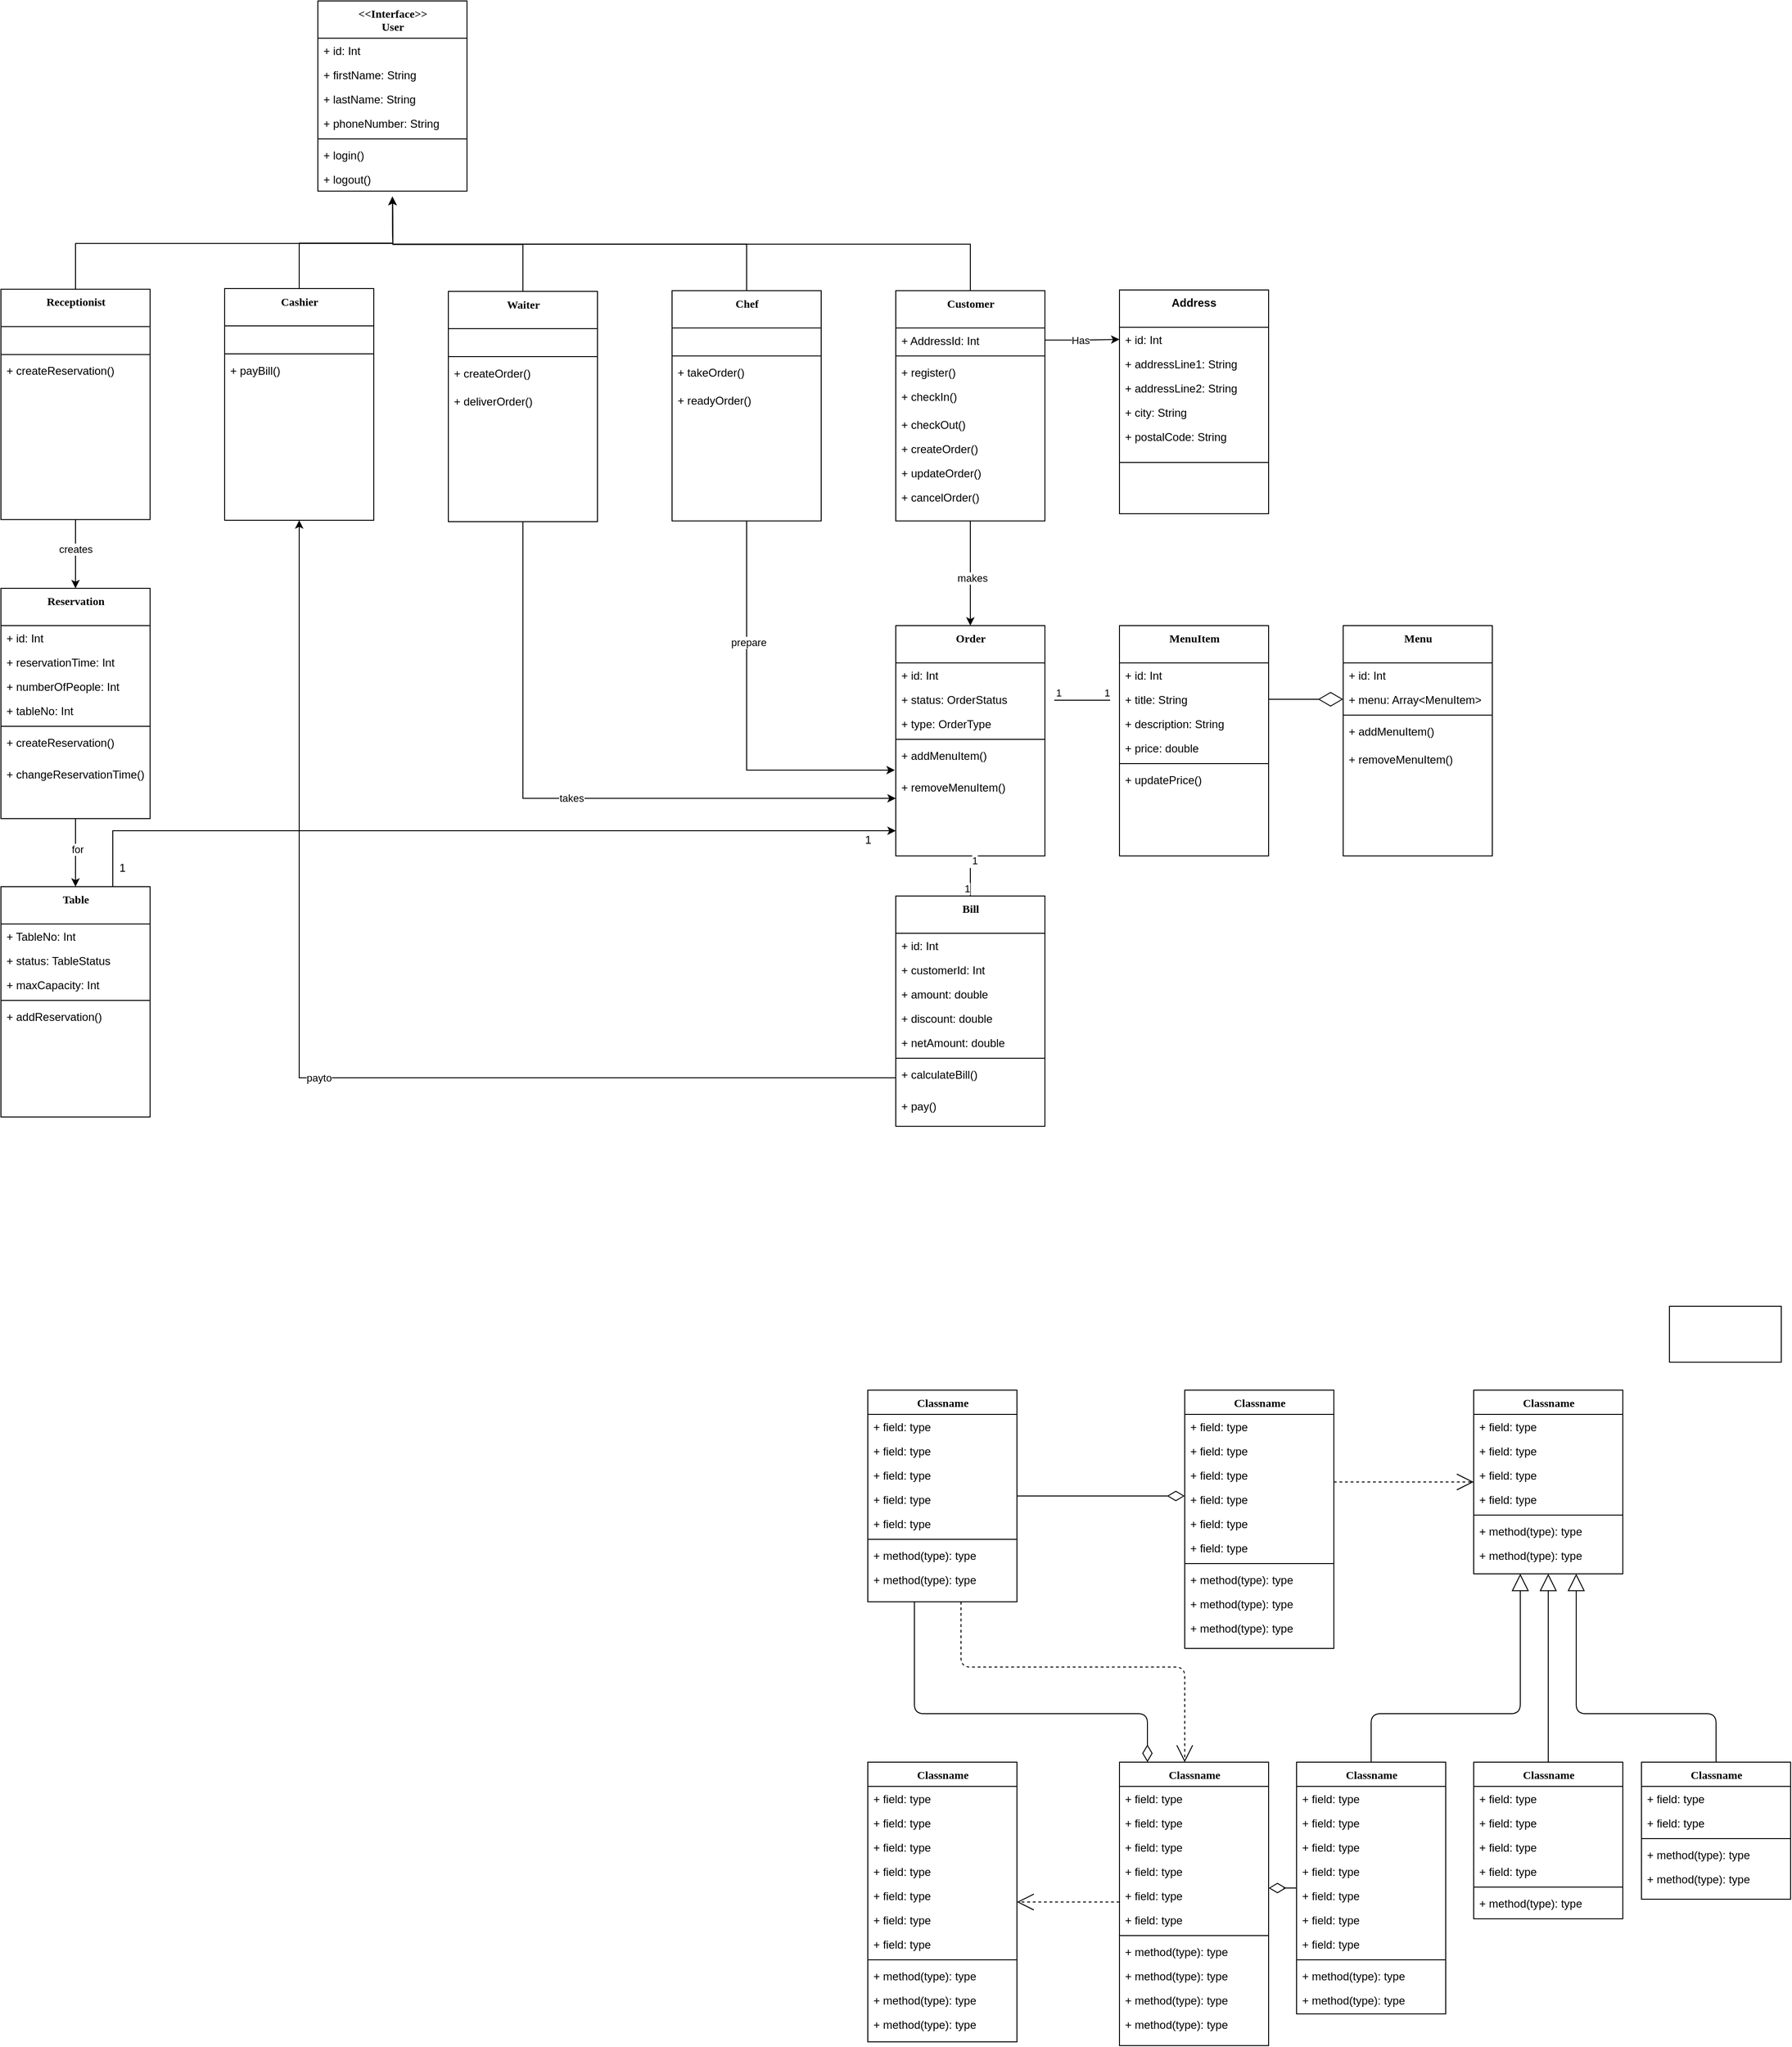<mxfile version="15.8.8" type="github">
  <diagram name="Page-1" id="9f46799a-70d6-7492-0946-bef42562c5a5">
    <mxGraphModel dx="1906" dy="1038" grid="1" gridSize="10" guides="1" tooltips="1" connect="1" arrows="1" fold="1" page="1" pageScale="1" pageWidth="1100" pageHeight="850" background="none" math="0" shadow="0">
      <root>
        <mxCell id="0" />
        <mxCell id="1" parent="0" />
        <mxCell id="78961159f06e98e8-123" style="edgeStyle=orthogonalEdgeStyle;html=1;labelBackgroundColor=none;startFill=0;startSize=8;endArrow=open;endFill=0;endSize=16;fontFamily=Verdana;fontSize=12;dashed=1;" parent="1" source="78961159f06e98e8-17" target="78961159f06e98e8-69" edge="1">
          <mxGeometry relative="1" as="geometry">
            <Array as="points">
              <mxPoint x="1150" y="1877" />
              <mxPoint x="1390" y="1877" />
            </Array>
          </mxGeometry>
        </mxCell>
        <mxCell id="78961159f06e98e8-124" style="edgeStyle=orthogonalEdgeStyle;html=1;labelBackgroundColor=none;startFill=0;startSize=8;endArrow=diamondThin;endFill=0;endSize=16;fontFamily=Verdana;fontSize=12;" parent="1" source="78961159f06e98e8-17" target="78961159f06e98e8-69" edge="1">
          <mxGeometry relative="1" as="geometry">
            <Array as="points">
              <mxPoint x="1100" y="1927" />
              <mxPoint x="1350" y="1927" />
            </Array>
          </mxGeometry>
        </mxCell>
        <mxCell id="78961159f06e98e8-17" value="Classname" style="swimlane;html=1;fontStyle=1;align=center;verticalAlign=top;childLayout=stackLayout;horizontal=1;startSize=26;horizontalStack=0;resizeParent=1;resizeLast=0;collapsible=1;marginBottom=0;swimlaneFillColor=#ffffff;rounded=0;shadow=0;comic=0;labelBackgroundColor=none;strokeWidth=1;fillColor=none;fontFamily=Verdana;fontSize=12" parent="1" vertex="1">
          <mxGeometry x="1050" y="1580" width="160" height="227" as="geometry" />
        </mxCell>
        <mxCell id="78961159f06e98e8-21" value="+ field: type" style="text;html=1;strokeColor=none;fillColor=none;align=left;verticalAlign=top;spacingLeft=4;spacingRight=4;whiteSpace=wrap;overflow=hidden;rotatable=0;points=[[0,0.5],[1,0.5]];portConstraint=eastwest;" parent="78961159f06e98e8-17" vertex="1">
          <mxGeometry y="26" width="160" height="26" as="geometry" />
        </mxCell>
        <mxCell id="78961159f06e98e8-23" value="+ field: type" style="text;html=1;strokeColor=none;fillColor=none;align=left;verticalAlign=top;spacingLeft=4;spacingRight=4;whiteSpace=wrap;overflow=hidden;rotatable=0;points=[[0,0.5],[1,0.5]];portConstraint=eastwest;" parent="78961159f06e98e8-17" vertex="1">
          <mxGeometry y="52" width="160" height="26" as="geometry" />
        </mxCell>
        <mxCell id="78961159f06e98e8-25" value="+ field: type" style="text;html=1;strokeColor=none;fillColor=none;align=left;verticalAlign=top;spacingLeft=4;spacingRight=4;whiteSpace=wrap;overflow=hidden;rotatable=0;points=[[0,0.5],[1,0.5]];portConstraint=eastwest;" parent="78961159f06e98e8-17" vertex="1">
          <mxGeometry y="78" width="160" height="26" as="geometry" />
        </mxCell>
        <mxCell id="78961159f06e98e8-26" value="+ field: type" style="text;html=1;strokeColor=none;fillColor=none;align=left;verticalAlign=top;spacingLeft=4;spacingRight=4;whiteSpace=wrap;overflow=hidden;rotatable=0;points=[[0,0.5],[1,0.5]];portConstraint=eastwest;" parent="78961159f06e98e8-17" vertex="1">
          <mxGeometry y="104" width="160" height="26" as="geometry" />
        </mxCell>
        <mxCell id="78961159f06e98e8-24" value="+ field: type" style="text;html=1;strokeColor=none;fillColor=none;align=left;verticalAlign=top;spacingLeft=4;spacingRight=4;whiteSpace=wrap;overflow=hidden;rotatable=0;points=[[0,0.5],[1,0.5]];portConstraint=eastwest;" parent="78961159f06e98e8-17" vertex="1">
          <mxGeometry y="130" width="160" height="26" as="geometry" />
        </mxCell>
        <mxCell id="78961159f06e98e8-19" value="" style="line;html=1;strokeWidth=1;fillColor=none;align=left;verticalAlign=middle;spacingTop=-1;spacingLeft=3;spacingRight=3;rotatable=0;labelPosition=right;points=[];portConstraint=eastwest;" parent="78961159f06e98e8-17" vertex="1">
          <mxGeometry y="156" width="160" height="8" as="geometry" />
        </mxCell>
        <mxCell id="78961159f06e98e8-20" value="+ method(type): type" style="text;html=1;strokeColor=none;fillColor=none;align=left;verticalAlign=top;spacingLeft=4;spacingRight=4;whiteSpace=wrap;overflow=hidden;rotatable=0;points=[[0,0.5],[1,0.5]];portConstraint=eastwest;" parent="78961159f06e98e8-17" vertex="1">
          <mxGeometry y="164" width="160" height="26" as="geometry" />
        </mxCell>
        <mxCell id="78961159f06e98e8-27" value="+ method(type): type" style="text;html=1;strokeColor=none;fillColor=none;align=left;verticalAlign=top;spacingLeft=4;spacingRight=4;whiteSpace=wrap;overflow=hidden;rotatable=0;points=[[0,0.5],[1,0.5]];portConstraint=eastwest;" parent="78961159f06e98e8-17" vertex="1">
          <mxGeometry y="190" width="160" height="26" as="geometry" />
        </mxCell>
        <mxCell id="78961159f06e98e8-122" style="edgeStyle=elbowEdgeStyle;html=1;labelBackgroundColor=none;startFill=0;startSize=8;endArrow=open;endFill=0;endSize=16;fontFamily=Verdana;fontSize=12;elbow=vertical;dashed=1;" parent="1" source="78961159f06e98e8-30" target="78961159f06e98e8-43" edge="1">
          <mxGeometry relative="1" as="geometry" />
        </mxCell>
        <mxCell id="78961159f06e98e8-30" value="Classname" style="swimlane;html=1;fontStyle=1;align=center;verticalAlign=top;childLayout=stackLayout;horizontal=1;startSize=26;horizontalStack=0;resizeParent=1;resizeLast=0;collapsible=1;marginBottom=0;swimlaneFillColor=#ffffff;rounded=0;shadow=0;comic=0;labelBackgroundColor=none;strokeWidth=1;fillColor=none;fontFamily=Verdana;fontSize=12" parent="1" vertex="1">
          <mxGeometry x="1390" y="1580" width="160" height="277" as="geometry" />
        </mxCell>
        <mxCell id="78961159f06e98e8-31" value="+ field: type" style="text;html=1;strokeColor=none;fillColor=none;align=left;verticalAlign=top;spacingLeft=4;spacingRight=4;whiteSpace=wrap;overflow=hidden;rotatable=0;points=[[0,0.5],[1,0.5]];portConstraint=eastwest;" parent="78961159f06e98e8-30" vertex="1">
          <mxGeometry y="26" width="160" height="26" as="geometry" />
        </mxCell>
        <mxCell id="78961159f06e98e8-32" value="+ field: type" style="text;html=1;strokeColor=none;fillColor=none;align=left;verticalAlign=top;spacingLeft=4;spacingRight=4;whiteSpace=wrap;overflow=hidden;rotatable=0;points=[[0,0.5],[1,0.5]];portConstraint=eastwest;" parent="78961159f06e98e8-30" vertex="1">
          <mxGeometry y="52" width="160" height="26" as="geometry" />
        </mxCell>
        <mxCell id="78961159f06e98e8-33" value="+ field: type" style="text;html=1;strokeColor=none;fillColor=none;align=left;verticalAlign=top;spacingLeft=4;spacingRight=4;whiteSpace=wrap;overflow=hidden;rotatable=0;points=[[0,0.5],[1,0.5]];portConstraint=eastwest;" parent="78961159f06e98e8-30" vertex="1">
          <mxGeometry y="78" width="160" height="26" as="geometry" />
        </mxCell>
        <mxCell id="78961159f06e98e8-34" value="+ field: type" style="text;html=1;strokeColor=none;fillColor=none;align=left;verticalAlign=top;spacingLeft=4;spacingRight=4;whiteSpace=wrap;overflow=hidden;rotatable=0;points=[[0,0.5],[1,0.5]];portConstraint=eastwest;" parent="78961159f06e98e8-30" vertex="1">
          <mxGeometry y="104" width="160" height="26" as="geometry" />
        </mxCell>
        <mxCell id="78961159f06e98e8-36" value="+ field: type" style="text;html=1;strokeColor=none;fillColor=none;align=left;verticalAlign=top;spacingLeft=4;spacingRight=4;whiteSpace=wrap;overflow=hidden;rotatable=0;points=[[0,0.5],[1,0.5]];portConstraint=eastwest;" parent="78961159f06e98e8-30" vertex="1">
          <mxGeometry y="130" width="160" height="26" as="geometry" />
        </mxCell>
        <mxCell id="78961159f06e98e8-37" value="+ field: type" style="text;html=1;strokeColor=none;fillColor=none;align=left;verticalAlign=top;spacingLeft=4;spacingRight=4;whiteSpace=wrap;overflow=hidden;rotatable=0;points=[[0,0.5],[1,0.5]];portConstraint=eastwest;" parent="78961159f06e98e8-30" vertex="1">
          <mxGeometry y="156" width="160" height="26" as="geometry" />
        </mxCell>
        <mxCell id="78961159f06e98e8-38" value="" style="line;html=1;strokeWidth=1;fillColor=none;align=left;verticalAlign=middle;spacingTop=-1;spacingLeft=3;spacingRight=3;rotatable=0;labelPosition=right;points=[];portConstraint=eastwest;" parent="78961159f06e98e8-30" vertex="1">
          <mxGeometry y="182" width="160" height="8" as="geometry" />
        </mxCell>
        <mxCell id="78961159f06e98e8-39" value="+ method(type): type" style="text;html=1;strokeColor=none;fillColor=none;align=left;verticalAlign=top;spacingLeft=4;spacingRight=4;whiteSpace=wrap;overflow=hidden;rotatable=0;points=[[0,0.5],[1,0.5]];portConstraint=eastwest;" parent="78961159f06e98e8-30" vertex="1">
          <mxGeometry y="190" width="160" height="26" as="geometry" />
        </mxCell>
        <mxCell id="78961159f06e98e8-40" value="+ method(type): type" style="text;html=1;strokeColor=none;fillColor=none;align=left;verticalAlign=top;spacingLeft=4;spacingRight=4;whiteSpace=wrap;overflow=hidden;rotatable=0;points=[[0,0.5],[1,0.5]];portConstraint=eastwest;" parent="78961159f06e98e8-30" vertex="1">
          <mxGeometry y="216" width="160" height="26" as="geometry" />
        </mxCell>
        <mxCell id="78961159f06e98e8-42" value="+ method(type): type" style="text;html=1;strokeColor=none;fillColor=none;align=left;verticalAlign=top;spacingLeft=4;spacingRight=4;whiteSpace=wrap;overflow=hidden;rotatable=0;points=[[0,0.5],[1,0.5]];portConstraint=eastwest;" parent="78961159f06e98e8-30" vertex="1">
          <mxGeometry y="242" width="160" height="26" as="geometry" />
        </mxCell>
        <mxCell id="78961159f06e98e8-43" value="Classname" style="swimlane;html=1;fontStyle=1;align=center;verticalAlign=top;childLayout=stackLayout;horizontal=1;startSize=26;horizontalStack=0;resizeParent=1;resizeLast=0;collapsible=1;marginBottom=0;swimlaneFillColor=#ffffff;rounded=0;shadow=0;comic=0;labelBackgroundColor=none;strokeWidth=1;fillColor=none;fontFamily=Verdana;fontSize=12" parent="1" vertex="1">
          <mxGeometry x="1700" y="1580" width="160" height="197" as="geometry" />
        </mxCell>
        <mxCell id="78961159f06e98e8-44" value="+ field: type" style="text;html=1;strokeColor=none;fillColor=none;align=left;verticalAlign=top;spacingLeft=4;spacingRight=4;whiteSpace=wrap;overflow=hidden;rotatable=0;points=[[0,0.5],[1,0.5]];portConstraint=eastwest;" parent="78961159f06e98e8-43" vertex="1">
          <mxGeometry y="26" width="160" height="26" as="geometry" />
        </mxCell>
        <mxCell id="78961159f06e98e8-45" value="+ field: type" style="text;html=1;strokeColor=none;fillColor=none;align=left;verticalAlign=top;spacingLeft=4;spacingRight=4;whiteSpace=wrap;overflow=hidden;rotatable=0;points=[[0,0.5],[1,0.5]];portConstraint=eastwest;" parent="78961159f06e98e8-43" vertex="1">
          <mxGeometry y="52" width="160" height="26" as="geometry" />
        </mxCell>
        <mxCell id="78961159f06e98e8-49" value="+ field: type" style="text;html=1;strokeColor=none;fillColor=none;align=left;verticalAlign=top;spacingLeft=4;spacingRight=4;whiteSpace=wrap;overflow=hidden;rotatable=0;points=[[0,0.5],[1,0.5]];portConstraint=eastwest;" parent="78961159f06e98e8-43" vertex="1">
          <mxGeometry y="78" width="160" height="26" as="geometry" />
        </mxCell>
        <mxCell id="78961159f06e98e8-50" value="+ field: type" style="text;html=1;strokeColor=none;fillColor=none;align=left;verticalAlign=top;spacingLeft=4;spacingRight=4;whiteSpace=wrap;overflow=hidden;rotatable=0;points=[[0,0.5],[1,0.5]];portConstraint=eastwest;" parent="78961159f06e98e8-43" vertex="1">
          <mxGeometry y="104" width="160" height="26" as="geometry" />
        </mxCell>
        <mxCell id="78961159f06e98e8-51" value="" style="line;html=1;strokeWidth=1;fillColor=none;align=left;verticalAlign=middle;spacingTop=-1;spacingLeft=3;spacingRight=3;rotatable=0;labelPosition=right;points=[];portConstraint=eastwest;" parent="78961159f06e98e8-43" vertex="1">
          <mxGeometry y="130" width="160" height="8" as="geometry" />
        </mxCell>
        <mxCell id="78961159f06e98e8-52" value="+ method(type): type" style="text;html=1;strokeColor=none;fillColor=none;align=left;verticalAlign=top;spacingLeft=4;spacingRight=4;whiteSpace=wrap;overflow=hidden;rotatable=0;points=[[0,0.5],[1,0.5]];portConstraint=eastwest;" parent="78961159f06e98e8-43" vertex="1">
          <mxGeometry y="138" width="160" height="26" as="geometry" />
        </mxCell>
        <mxCell id="78961159f06e98e8-53" value="+ method(type): type" style="text;html=1;strokeColor=none;fillColor=none;align=left;verticalAlign=top;spacingLeft=4;spacingRight=4;whiteSpace=wrap;overflow=hidden;rotatable=0;points=[[0,0.5],[1,0.5]];portConstraint=eastwest;" parent="78961159f06e98e8-43" vertex="1">
          <mxGeometry y="164" width="160" height="26" as="geometry" />
        </mxCell>
        <mxCell id="78961159f06e98e8-129" style="edgeStyle=elbowEdgeStyle;html=1;labelBackgroundColor=none;startFill=0;startSize=8;endArrow=open;endFill=0;endSize=16;fontFamily=Verdana;fontSize=12;elbow=vertical;dashed=1;" parent="1" source="78961159f06e98e8-69" target="78961159f06e98e8-56" edge="1">
          <mxGeometry relative="1" as="geometry" />
        </mxCell>
        <mxCell id="78961159f06e98e8-56" value="Classname" style="swimlane;html=1;fontStyle=1;align=center;verticalAlign=top;childLayout=stackLayout;horizontal=1;startSize=26;horizontalStack=0;resizeParent=1;resizeLast=0;collapsible=1;marginBottom=0;swimlaneFillColor=#ffffff;rounded=0;shadow=0;comic=0;labelBackgroundColor=none;strokeWidth=1;fillColor=none;fontFamily=Verdana;fontSize=12" parent="1" vertex="1">
          <mxGeometry x="1050" y="1979" width="160" height="300" as="geometry" />
        </mxCell>
        <mxCell id="78961159f06e98e8-57" value="+ field: type" style="text;html=1;strokeColor=none;fillColor=none;align=left;verticalAlign=top;spacingLeft=4;spacingRight=4;whiteSpace=wrap;overflow=hidden;rotatable=0;points=[[0,0.5],[1,0.5]];portConstraint=eastwest;" parent="78961159f06e98e8-56" vertex="1">
          <mxGeometry y="26" width="160" height="26" as="geometry" />
        </mxCell>
        <mxCell id="78961159f06e98e8-58" value="+ field: type" style="text;html=1;strokeColor=none;fillColor=none;align=left;verticalAlign=top;spacingLeft=4;spacingRight=4;whiteSpace=wrap;overflow=hidden;rotatable=0;points=[[0,0.5],[1,0.5]];portConstraint=eastwest;" parent="78961159f06e98e8-56" vertex="1">
          <mxGeometry y="52" width="160" height="26" as="geometry" />
        </mxCell>
        <mxCell id="78961159f06e98e8-59" value="+ field: type" style="text;html=1;strokeColor=none;fillColor=none;align=left;verticalAlign=top;spacingLeft=4;spacingRight=4;whiteSpace=wrap;overflow=hidden;rotatable=0;points=[[0,0.5],[1,0.5]];portConstraint=eastwest;" parent="78961159f06e98e8-56" vertex="1">
          <mxGeometry y="78" width="160" height="26" as="geometry" />
        </mxCell>
        <mxCell id="78961159f06e98e8-60" value="+ field: type" style="text;html=1;strokeColor=none;fillColor=none;align=left;verticalAlign=top;spacingLeft=4;spacingRight=4;whiteSpace=wrap;overflow=hidden;rotatable=0;points=[[0,0.5],[1,0.5]];portConstraint=eastwest;" parent="78961159f06e98e8-56" vertex="1">
          <mxGeometry y="104" width="160" height="26" as="geometry" />
        </mxCell>
        <mxCell id="78961159f06e98e8-61" value="+ field: type" style="text;html=1;strokeColor=none;fillColor=none;align=left;verticalAlign=top;spacingLeft=4;spacingRight=4;whiteSpace=wrap;overflow=hidden;rotatable=0;points=[[0,0.5],[1,0.5]];portConstraint=eastwest;" parent="78961159f06e98e8-56" vertex="1">
          <mxGeometry y="130" width="160" height="26" as="geometry" />
        </mxCell>
        <mxCell id="78961159f06e98e8-62" value="+ field: type" style="text;html=1;strokeColor=none;fillColor=none;align=left;verticalAlign=top;spacingLeft=4;spacingRight=4;whiteSpace=wrap;overflow=hidden;rotatable=0;points=[[0,0.5],[1,0.5]];portConstraint=eastwest;" parent="78961159f06e98e8-56" vertex="1">
          <mxGeometry y="156" width="160" height="26" as="geometry" />
        </mxCell>
        <mxCell id="78961159f06e98e8-63" value="+ field: type" style="text;html=1;strokeColor=none;fillColor=none;align=left;verticalAlign=top;spacingLeft=4;spacingRight=4;whiteSpace=wrap;overflow=hidden;rotatable=0;points=[[0,0.5],[1,0.5]];portConstraint=eastwest;" parent="78961159f06e98e8-56" vertex="1">
          <mxGeometry y="182" width="160" height="26" as="geometry" />
        </mxCell>
        <mxCell id="78961159f06e98e8-64" value="" style="line;html=1;strokeWidth=1;fillColor=none;align=left;verticalAlign=middle;spacingTop=-1;spacingLeft=3;spacingRight=3;rotatable=0;labelPosition=right;points=[];portConstraint=eastwest;" parent="78961159f06e98e8-56" vertex="1">
          <mxGeometry y="208" width="160" height="8" as="geometry" />
        </mxCell>
        <mxCell id="78961159f06e98e8-65" value="+ method(type): type" style="text;html=1;strokeColor=none;fillColor=none;align=left;verticalAlign=top;spacingLeft=4;spacingRight=4;whiteSpace=wrap;overflow=hidden;rotatable=0;points=[[0,0.5],[1,0.5]];portConstraint=eastwest;" parent="78961159f06e98e8-56" vertex="1">
          <mxGeometry y="216" width="160" height="26" as="geometry" />
        </mxCell>
        <mxCell id="78961159f06e98e8-66" value="+ method(type): type" style="text;html=1;strokeColor=none;fillColor=none;align=left;verticalAlign=top;spacingLeft=4;spacingRight=4;whiteSpace=wrap;overflow=hidden;rotatable=0;points=[[0,0.5],[1,0.5]];portConstraint=eastwest;" parent="78961159f06e98e8-56" vertex="1">
          <mxGeometry y="242" width="160" height="26" as="geometry" />
        </mxCell>
        <mxCell id="78961159f06e98e8-68" value="+ method(type): type" style="text;html=1;strokeColor=none;fillColor=none;align=left;verticalAlign=top;spacingLeft=4;spacingRight=4;whiteSpace=wrap;overflow=hidden;rotatable=0;points=[[0,0.5],[1,0.5]];portConstraint=eastwest;" parent="78961159f06e98e8-56" vertex="1">
          <mxGeometry y="268" width="160" height="26" as="geometry" />
        </mxCell>
        <mxCell id="78961159f06e98e8-130" style="edgeStyle=elbowEdgeStyle;html=1;labelBackgroundColor=none;startFill=0;startSize=8;endArrow=diamondThin;endFill=0;endSize=16;fontFamily=Verdana;fontSize=12;elbow=vertical;" parent="1" source="78961159f06e98e8-82" target="78961159f06e98e8-69" edge="1">
          <mxGeometry relative="1" as="geometry" />
        </mxCell>
        <mxCell id="78961159f06e98e8-69" value="Classname" style="swimlane;html=1;fontStyle=1;align=center;verticalAlign=top;childLayout=stackLayout;horizontal=1;startSize=26;horizontalStack=0;resizeParent=1;resizeLast=0;collapsible=1;marginBottom=0;swimlaneFillColor=#ffffff;rounded=0;shadow=0;comic=0;labelBackgroundColor=none;strokeWidth=1;fillColor=none;fontFamily=Verdana;fontSize=12" parent="1" vertex="1">
          <mxGeometry x="1320" y="1979" width="160" height="304" as="geometry" />
        </mxCell>
        <mxCell id="78961159f06e98e8-70" value="+ field: type" style="text;html=1;strokeColor=none;fillColor=none;align=left;verticalAlign=top;spacingLeft=4;spacingRight=4;whiteSpace=wrap;overflow=hidden;rotatable=0;points=[[0,0.5],[1,0.5]];portConstraint=eastwest;" parent="78961159f06e98e8-69" vertex="1">
          <mxGeometry y="26" width="160" height="26" as="geometry" />
        </mxCell>
        <mxCell id="78961159f06e98e8-71" value="+ field: type" style="text;html=1;strokeColor=none;fillColor=none;align=left;verticalAlign=top;spacingLeft=4;spacingRight=4;whiteSpace=wrap;overflow=hidden;rotatable=0;points=[[0,0.5],[1,0.5]];portConstraint=eastwest;" parent="78961159f06e98e8-69" vertex="1">
          <mxGeometry y="52" width="160" height="26" as="geometry" />
        </mxCell>
        <mxCell id="78961159f06e98e8-72" value="+ field: type" style="text;html=1;strokeColor=none;fillColor=none;align=left;verticalAlign=top;spacingLeft=4;spacingRight=4;whiteSpace=wrap;overflow=hidden;rotatable=0;points=[[0,0.5],[1,0.5]];portConstraint=eastwest;" parent="78961159f06e98e8-69" vertex="1">
          <mxGeometry y="78" width="160" height="26" as="geometry" />
        </mxCell>
        <mxCell id="78961159f06e98e8-74" value="+ field: type" style="text;html=1;strokeColor=none;fillColor=none;align=left;verticalAlign=top;spacingLeft=4;spacingRight=4;whiteSpace=wrap;overflow=hidden;rotatable=0;points=[[0,0.5],[1,0.5]];portConstraint=eastwest;" parent="78961159f06e98e8-69" vertex="1">
          <mxGeometry y="104" width="160" height="26" as="geometry" />
        </mxCell>
        <mxCell id="78961159f06e98e8-75" value="+ field: type" style="text;html=1;strokeColor=none;fillColor=none;align=left;verticalAlign=top;spacingLeft=4;spacingRight=4;whiteSpace=wrap;overflow=hidden;rotatable=0;points=[[0,0.5],[1,0.5]];portConstraint=eastwest;" parent="78961159f06e98e8-69" vertex="1">
          <mxGeometry y="130" width="160" height="26" as="geometry" />
        </mxCell>
        <mxCell id="78961159f06e98e8-76" value="+ field: type" style="text;html=1;strokeColor=none;fillColor=none;align=left;verticalAlign=top;spacingLeft=4;spacingRight=4;whiteSpace=wrap;overflow=hidden;rotatable=0;points=[[0,0.5],[1,0.5]];portConstraint=eastwest;" parent="78961159f06e98e8-69" vertex="1">
          <mxGeometry y="156" width="160" height="26" as="geometry" />
        </mxCell>
        <mxCell id="78961159f06e98e8-77" value="" style="line;html=1;strokeWidth=1;fillColor=none;align=left;verticalAlign=middle;spacingTop=-1;spacingLeft=3;spacingRight=3;rotatable=0;labelPosition=right;points=[];portConstraint=eastwest;" parent="78961159f06e98e8-69" vertex="1">
          <mxGeometry y="182" width="160" height="8" as="geometry" />
        </mxCell>
        <mxCell id="78961159f06e98e8-78" value="+ method(type): type" style="text;html=1;strokeColor=none;fillColor=none;align=left;verticalAlign=top;spacingLeft=4;spacingRight=4;whiteSpace=wrap;overflow=hidden;rotatable=0;points=[[0,0.5],[1,0.5]];portConstraint=eastwest;" parent="78961159f06e98e8-69" vertex="1">
          <mxGeometry y="190" width="160" height="26" as="geometry" />
        </mxCell>
        <mxCell id="78961159f06e98e8-79" value="+ method(type): type" style="text;html=1;strokeColor=none;fillColor=none;align=left;verticalAlign=top;spacingLeft=4;spacingRight=4;whiteSpace=wrap;overflow=hidden;rotatable=0;points=[[0,0.5],[1,0.5]];portConstraint=eastwest;" parent="78961159f06e98e8-69" vertex="1">
          <mxGeometry y="216" width="160" height="26" as="geometry" />
        </mxCell>
        <mxCell id="78961159f06e98e8-80" value="+ method(type): type" style="text;html=1;strokeColor=none;fillColor=none;align=left;verticalAlign=top;spacingLeft=4;spacingRight=4;whiteSpace=wrap;overflow=hidden;rotatable=0;points=[[0,0.5],[1,0.5]];portConstraint=eastwest;" parent="78961159f06e98e8-69" vertex="1">
          <mxGeometry y="242" width="160" height="26" as="geometry" />
        </mxCell>
        <mxCell id="78961159f06e98e8-81" value="+ method(type): type" style="text;html=1;strokeColor=none;fillColor=none;align=left;verticalAlign=top;spacingLeft=4;spacingRight=4;whiteSpace=wrap;overflow=hidden;rotatable=0;points=[[0,0.5],[1,0.5]];portConstraint=eastwest;" parent="78961159f06e98e8-69" vertex="1">
          <mxGeometry y="268" width="160" height="26" as="geometry" />
        </mxCell>
        <mxCell id="78961159f06e98e8-128" style="edgeStyle=orthogonalEdgeStyle;html=1;labelBackgroundColor=none;startFill=0;startSize=8;endArrow=block;endFill=0;endSize=16;fontFamily=Verdana;fontSize=12;" parent="1" source="78961159f06e98e8-82" target="78961159f06e98e8-43" edge="1">
          <mxGeometry relative="1" as="geometry">
            <Array as="points">
              <mxPoint x="1590" y="1927" />
              <mxPoint x="1750" y="1927" />
            </Array>
          </mxGeometry>
        </mxCell>
        <mxCell id="78961159f06e98e8-82" value="Classname" style="swimlane;html=1;fontStyle=1;align=center;verticalAlign=top;childLayout=stackLayout;horizontal=1;startSize=26;horizontalStack=0;resizeParent=1;resizeLast=0;collapsible=1;marginBottom=0;swimlaneFillColor=#ffffff;rounded=0;shadow=0;comic=0;labelBackgroundColor=none;strokeWidth=1;fillColor=none;fontFamily=Verdana;fontSize=12" parent="1" vertex="1">
          <mxGeometry x="1510" y="1979" width="160" height="270" as="geometry" />
        </mxCell>
        <mxCell id="78961159f06e98e8-83" value="+ field: type" style="text;html=1;strokeColor=none;fillColor=none;align=left;verticalAlign=top;spacingLeft=4;spacingRight=4;whiteSpace=wrap;overflow=hidden;rotatable=0;points=[[0,0.5],[1,0.5]];portConstraint=eastwest;" parent="78961159f06e98e8-82" vertex="1">
          <mxGeometry y="26" width="160" height="26" as="geometry" />
        </mxCell>
        <mxCell id="78961159f06e98e8-84" value="+ field: type" style="text;html=1;strokeColor=none;fillColor=none;align=left;verticalAlign=top;spacingLeft=4;spacingRight=4;whiteSpace=wrap;overflow=hidden;rotatable=0;points=[[0,0.5],[1,0.5]];portConstraint=eastwest;" parent="78961159f06e98e8-82" vertex="1">
          <mxGeometry y="52" width="160" height="26" as="geometry" />
        </mxCell>
        <mxCell id="78961159f06e98e8-85" value="+ field: type" style="text;html=1;strokeColor=none;fillColor=none;align=left;verticalAlign=top;spacingLeft=4;spacingRight=4;whiteSpace=wrap;overflow=hidden;rotatable=0;points=[[0,0.5],[1,0.5]];portConstraint=eastwest;" parent="78961159f06e98e8-82" vertex="1">
          <mxGeometry y="78" width="160" height="26" as="geometry" />
        </mxCell>
        <mxCell id="78961159f06e98e8-86" value="+ field: type" style="text;html=1;strokeColor=none;fillColor=none;align=left;verticalAlign=top;spacingLeft=4;spacingRight=4;whiteSpace=wrap;overflow=hidden;rotatable=0;points=[[0,0.5],[1,0.5]];portConstraint=eastwest;" parent="78961159f06e98e8-82" vertex="1">
          <mxGeometry y="104" width="160" height="26" as="geometry" />
        </mxCell>
        <mxCell id="78961159f06e98e8-87" value="+ field: type" style="text;html=1;strokeColor=none;fillColor=none;align=left;verticalAlign=top;spacingLeft=4;spacingRight=4;whiteSpace=wrap;overflow=hidden;rotatable=0;points=[[0,0.5],[1,0.5]];portConstraint=eastwest;" parent="78961159f06e98e8-82" vertex="1">
          <mxGeometry y="130" width="160" height="26" as="geometry" />
        </mxCell>
        <mxCell id="78961159f06e98e8-88" value="+ field: type" style="text;html=1;strokeColor=none;fillColor=none;align=left;verticalAlign=top;spacingLeft=4;spacingRight=4;whiteSpace=wrap;overflow=hidden;rotatable=0;points=[[0,0.5],[1,0.5]];portConstraint=eastwest;" parent="78961159f06e98e8-82" vertex="1">
          <mxGeometry y="156" width="160" height="26" as="geometry" />
        </mxCell>
        <mxCell id="78961159f06e98e8-89" value="+ field: type" style="text;html=1;strokeColor=none;fillColor=none;align=left;verticalAlign=top;spacingLeft=4;spacingRight=4;whiteSpace=wrap;overflow=hidden;rotatable=0;points=[[0,0.5],[1,0.5]];portConstraint=eastwest;" parent="78961159f06e98e8-82" vertex="1">
          <mxGeometry y="182" width="160" height="26" as="geometry" />
        </mxCell>
        <mxCell id="78961159f06e98e8-90" value="" style="line;html=1;strokeWidth=1;fillColor=none;align=left;verticalAlign=middle;spacingTop=-1;spacingLeft=3;spacingRight=3;rotatable=0;labelPosition=right;points=[];portConstraint=eastwest;" parent="78961159f06e98e8-82" vertex="1">
          <mxGeometry y="208" width="160" height="8" as="geometry" />
        </mxCell>
        <mxCell id="78961159f06e98e8-91" value="+ method(type): type" style="text;html=1;strokeColor=none;fillColor=none;align=left;verticalAlign=top;spacingLeft=4;spacingRight=4;whiteSpace=wrap;overflow=hidden;rotatable=0;points=[[0,0.5],[1,0.5]];portConstraint=eastwest;" parent="78961159f06e98e8-82" vertex="1">
          <mxGeometry y="216" width="160" height="26" as="geometry" />
        </mxCell>
        <mxCell id="78961159f06e98e8-94" value="+ method(type): type" style="text;html=1;strokeColor=none;fillColor=none;align=left;verticalAlign=top;spacingLeft=4;spacingRight=4;whiteSpace=wrap;overflow=hidden;rotatable=0;points=[[0,0.5],[1,0.5]];portConstraint=eastwest;" parent="78961159f06e98e8-82" vertex="1">
          <mxGeometry y="242" width="160" height="26" as="geometry" />
        </mxCell>
        <mxCell id="78961159f06e98e8-127" style="edgeStyle=orthogonalEdgeStyle;html=1;labelBackgroundColor=none;startFill=0;startSize=8;endArrow=block;endFill=0;endSize=16;fontFamily=Verdana;fontSize=12;" parent="1" source="78961159f06e98e8-95" target="78961159f06e98e8-43" edge="1">
          <mxGeometry relative="1" as="geometry" />
        </mxCell>
        <mxCell id="78961159f06e98e8-95" value="Classname" style="swimlane;html=1;fontStyle=1;align=center;verticalAlign=top;childLayout=stackLayout;horizontal=1;startSize=26;horizontalStack=0;resizeParent=1;resizeLast=0;collapsible=1;marginBottom=0;swimlaneFillColor=#ffffff;rounded=0;shadow=0;comic=0;labelBackgroundColor=none;strokeWidth=1;fillColor=none;fontFamily=Verdana;fontSize=12" parent="1" vertex="1">
          <mxGeometry x="1700" y="1979" width="160" height="168" as="geometry" />
        </mxCell>
        <mxCell id="78961159f06e98e8-96" value="+ field: type" style="text;html=1;strokeColor=none;fillColor=none;align=left;verticalAlign=top;spacingLeft=4;spacingRight=4;whiteSpace=wrap;overflow=hidden;rotatable=0;points=[[0,0.5],[1,0.5]];portConstraint=eastwest;" parent="78961159f06e98e8-95" vertex="1">
          <mxGeometry y="26" width="160" height="26" as="geometry" />
        </mxCell>
        <mxCell id="78961159f06e98e8-97" value="+ field: type" style="text;html=1;strokeColor=none;fillColor=none;align=left;verticalAlign=top;spacingLeft=4;spacingRight=4;whiteSpace=wrap;overflow=hidden;rotatable=0;points=[[0,0.5],[1,0.5]];portConstraint=eastwest;" parent="78961159f06e98e8-95" vertex="1">
          <mxGeometry y="52" width="160" height="26" as="geometry" />
        </mxCell>
        <mxCell id="78961159f06e98e8-98" value="+ field: type" style="text;html=1;strokeColor=none;fillColor=none;align=left;verticalAlign=top;spacingLeft=4;spacingRight=4;whiteSpace=wrap;overflow=hidden;rotatable=0;points=[[0,0.5],[1,0.5]];portConstraint=eastwest;" parent="78961159f06e98e8-95" vertex="1">
          <mxGeometry y="78" width="160" height="26" as="geometry" />
        </mxCell>
        <mxCell id="78961159f06e98e8-102" value="+ field: type" style="text;html=1;strokeColor=none;fillColor=none;align=left;verticalAlign=top;spacingLeft=4;spacingRight=4;whiteSpace=wrap;overflow=hidden;rotatable=0;points=[[0,0.5],[1,0.5]];portConstraint=eastwest;" parent="78961159f06e98e8-95" vertex="1">
          <mxGeometry y="104" width="160" height="26" as="geometry" />
        </mxCell>
        <mxCell id="78961159f06e98e8-103" value="" style="line;html=1;strokeWidth=1;fillColor=none;align=left;verticalAlign=middle;spacingTop=-1;spacingLeft=3;spacingRight=3;rotatable=0;labelPosition=right;points=[];portConstraint=eastwest;" parent="78961159f06e98e8-95" vertex="1">
          <mxGeometry y="130" width="160" height="8" as="geometry" />
        </mxCell>
        <mxCell id="78961159f06e98e8-104" value="+ method(type): type" style="text;html=1;strokeColor=none;fillColor=none;align=left;verticalAlign=top;spacingLeft=4;spacingRight=4;whiteSpace=wrap;overflow=hidden;rotatable=0;points=[[0,0.5],[1,0.5]];portConstraint=eastwest;" parent="78961159f06e98e8-95" vertex="1">
          <mxGeometry y="138" width="160" height="26" as="geometry" />
        </mxCell>
        <mxCell id="78961159f06e98e8-126" style="edgeStyle=orthogonalEdgeStyle;html=1;labelBackgroundColor=none;startFill=0;startSize=8;endArrow=block;endFill=0;endSize=16;fontFamily=Verdana;fontSize=12;" parent="1" source="78961159f06e98e8-108" target="78961159f06e98e8-43" edge="1">
          <mxGeometry relative="1" as="geometry">
            <Array as="points">
              <mxPoint x="1960" y="1927" />
              <mxPoint x="1810" y="1927" />
            </Array>
          </mxGeometry>
        </mxCell>
        <mxCell id="78961159f06e98e8-108" value="Classname" style="swimlane;html=1;fontStyle=1;align=center;verticalAlign=top;childLayout=stackLayout;horizontal=1;startSize=26;horizontalStack=0;resizeParent=1;resizeLast=0;collapsible=1;marginBottom=0;swimlaneFillColor=#ffffff;rounded=0;shadow=0;comic=0;labelBackgroundColor=none;strokeWidth=1;fillColor=none;fontFamily=Verdana;fontSize=12" parent="1" vertex="1">
          <mxGeometry x="1880" y="1979.0" width="160" height="147" as="geometry" />
        </mxCell>
        <mxCell id="78961159f06e98e8-109" value="+ field: type" style="text;html=1;strokeColor=none;fillColor=none;align=left;verticalAlign=top;spacingLeft=4;spacingRight=4;whiteSpace=wrap;overflow=hidden;rotatable=0;points=[[0,0.5],[1,0.5]];portConstraint=eastwest;" parent="78961159f06e98e8-108" vertex="1">
          <mxGeometry y="26" width="160" height="26" as="geometry" />
        </mxCell>
        <mxCell id="78961159f06e98e8-110" value="+ field: type" style="text;html=1;strokeColor=none;fillColor=none;align=left;verticalAlign=top;spacingLeft=4;spacingRight=4;whiteSpace=wrap;overflow=hidden;rotatable=0;points=[[0,0.5],[1,0.5]];portConstraint=eastwest;" parent="78961159f06e98e8-108" vertex="1">
          <mxGeometry y="52" width="160" height="26" as="geometry" />
        </mxCell>
        <mxCell id="78961159f06e98e8-116" value="" style="line;html=1;strokeWidth=1;fillColor=none;align=left;verticalAlign=middle;spacingTop=-1;spacingLeft=3;spacingRight=3;rotatable=0;labelPosition=right;points=[];portConstraint=eastwest;" parent="78961159f06e98e8-108" vertex="1">
          <mxGeometry y="78" width="160" height="8" as="geometry" />
        </mxCell>
        <mxCell id="78961159f06e98e8-117" value="+ method(type): type" style="text;html=1;strokeColor=none;fillColor=none;align=left;verticalAlign=top;spacingLeft=4;spacingRight=4;whiteSpace=wrap;overflow=hidden;rotatable=0;points=[[0,0.5],[1,0.5]];portConstraint=eastwest;" parent="78961159f06e98e8-108" vertex="1">
          <mxGeometry y="86" width="160" height="26" as="geometry" />
        </mxCell>
        <mxCell id="78961159f06e98e8-120" value="+ method(type): type" style="text;html=1;strokeColor=none;fillColor=none;align=left;verticalAlign=top;spacingLeft=4;spacingRight=4;whiteSpace=wrap;overflow=hidden;rotatable=0;points=[[0,0.5],[1,0.5]];portConstraint=eastwest;" parent="78961159f06e98e8-108" vertex="1">
          <mxGeometry y="112" width="160" height="26" as="geometry" />
        </mxCell>
        <mxCell id="78961159f06e98e8-121" style="edgeStyle=elbowEdgeStyle;html=1;labelBackgroundColor=none;startFill=0;startSize=8;endArrow=diamondThin;endFill=0;endSize=16;fontFamily=Verdana;fontSize=12;elbow=vertical;" parent="1" source="78961159f06e98e8-17" target="78961159f06e98e8-30" edge="1">
          <mxGeometry relative="1" as="geometry">
            <mxPoint x="1210" y="1756.882" as="sourcePoint" />
          </mxGeometry>
        </mxCell>
        <mxCell id="9VZ28kLvIXh_YTo2JyG1-1" value="" style="rounded=0;whiteSpace=wrap;html=1;" vertex="1" parent="1">
          <mxGeometry x="1910" y="1490" width="120" height="60" as="geometry" />
        </mxCell>
        <mxCell id="9VZ28kLvIXh_YTo2JyG1-3" value="&lt;div&gt;&amp;lt;&amp;lt;Interface&amp;gt;&amp;gt; &lt;br&gt;User&lt;br&gt;&lt;/div&gt;&lt;div&gt;&lt;br&gt;&lt;/div&gt;" style="swimlane;html=1;fontStyle=1;align=center;verticalAlign=top;childLayout=stackLayout;horizontal=1;startSize=40;horizontalStack=0;resizeParent=1;resizeLast=0;collapsible=1;marginBottom=0;swimlaneFillColor=#ffffff;rounded=0;shadow=0;comic=0;labelBackgroundColor=none;strokeWidth=1;fillColor=none;fontFamily=Verdana;fontSize=12" vertex="1" parent="1">
          <mxGeometry x="460" y="90" width="160" height="204" as="geometry">
            <mxRectangle x="460" y="100" width="140" height="50" as="alternateBounds" />
          </mxGeometry>
        </mxCell>
        <mxCell id="9VZ28kLvIXh_YTo2JyG1-48" value="+ id: Int" style="text;html=1;strokeColor=none;fillColor=none;align=left;verticalAlign=top;spacingLeft=4;spacingRight=4;whiteSpace=wrap;overflow=hidden;rotatable=0;points=[[0,0.5],[1,0.5]];portConstraint=eastwest;" vertex="1" parent="9VZ28kLvIXh_YTo2JyG1-3">
          <mxGeometry y="40" width="160" height="26" as="geometry" />
        </mxCell>
        <mxCell id="9VZ28kLvIXh_YTo2JyG1-4" value="+ firstName: String" style="text;html=1;strokeColor=none;fillColor=none;align=left;verticalAlign=top;spacingLeft=4;spacingRight=4;whiteSpace=wrap;overflow=hidden;rotatable=0;points=[[0,0.5],[1,0.5]];portConstraint=eastwest;" vertex="1" parent="9VZ28kLvIXh_YTo2JyG1-3">
          <mxGeometry y="66" width="160" height="26" as="geometry" />
        </mxCell>
        <mxCell id="9VZ28kLvIXh_YTo2JyG1-5" value="+ lastName: String" style="text;html=1;strokeColor=none;fillColor=none;align=left;verticalAlign=top;spacingLeft=4;spacingRight=4;whiteSpace=wrap;overflow=hidden;rotatable=0;points=[[0,0.5],[1,0.5]];portConstraint=eastwest;" vertex="1" parent="9VZ28kLvIXh_YTo2JyG1-3">
          <mxGeometry y="92" width="160" height="26" as="geometry" />
        </mxCell>
        <mxCell id="9VZ28kLvIXh_YTo2JyG1-6" value="+ phoneNumber: String" style="text;html=1;strokeColor=none;fillColor=none;align=left;verticalAlign=top;spacingLeft=4;spacingRight=4;whiteSpace=wrap;overflow=hidden;rotatable=0;points=[[0,0.5],[1,0.5]];portConstraint=eastwest;" vertex="1" parent="9VZ28kLvIXh_YTo2JyG1-3">
          <mxGeometry y="118" width="160" height="26" as="geometry" />
        </mxCell>
        <mxCell id="9VZ28kLvIXh_YTo2JyG1-9" value="" style="line;html=1;strokeWidth=1;fillColor=none;align=left;verticalAlign=middle;spacingTop=-1;spacingLeft=3;spacingRight=3;rotatable=0;labelPosition=right;points=[];portConstraint=eastwest;" vertex="1" parent="9VZ28kLvIXh_YTo2JyG1-3">
          <mxGeometry y="144" width="160" height="8" as="geometry" />
        </mxCell>
        <mxCell id="9VZ28kLvIXh_YTo2JyG1-10" value="+ login()" style="text;html=1;strokeColor=none;fillColor=none;align=left;verticalAlign=top;spacingLeft=4;spacingRight=4;whiteSpace=wrap;overflow=hidden;rotatable=0;points=[[0,0.5],[1,0.5]];portConstraint=eastwest;" vertex="1" parent="9VZ28kLvIXh_YTo2JyG1-3">
          <mxGeometry y="152" width="160" height="26" as="geometry" />
        </mxCell>
        <mxCell id="9VZ28kLvIXh_YTo2JyG1-11" value="+ logout()" style="text;html=1;strokeColor=none;fillColor=none;align=left;verticalAlign=top;spacingLeft=4;spacingRight=4;whiteSpace=wrap;overflow=hidden;rotatable=0;points=[[0,0.5],[1,0.5]];portConstraint=eastwest;" vertex="1" parent="9VZ28kLvIXh_YTo2JyG1-3">
          <mxGeometry y="178" width="160" height="26" as="geometry" />
        </mxCell>
        <mxCell id="9VZ28kLvIXh_YTo2JyG1-16" value="Address" style="swimlane;fontStyle=1;align=center;verticalAlign=top;childLayout=stackLayout;horizontal=1;startSize=40;horizontalStack=0;resizeParent=1;resizeLast=0;collapsible=1;marginBottom=0;rounded=0;shadow=0;strokeWidth=1;" vertex="1" parent="1">
          <mxGeometry x="1320" y="400" width="160" height="240" as="geometry">
            <mxRectangle x="550" y="140" width="160" height="26" as="alternateBounds" />
          </mxGeometry>
        </mxCell>
        <mxCell id="9VZ28kLvIXh_YTo2JyG1-49" value="+ id: Int" style="text;html=1;strokeColor=none;fillColor=none;align=left;verticalAlign=top;spacingLeft=4;spacingRight=4;whiteSpace=wrap;overflow=hidden;rotatable=0;points=[[0,0.5],[1,0.5]];portConstraint=eastwest;" vertex="1" parent="9VZ28kLvIXh_YTo2JyG1-16">
          <mxGeometry y="40" width="160" height="26" as="geometry" />
        </mxCell>
        <mxCell id="9VZ28kLvIXh_YTo2JyG1-25" value="+ addressLine1: String" style="text;html=1;strokeColor=none;fillColor=none;align=left;verticalAlign=top;spacingLeft=4;spacingRight=4;whiteSpace=wrap;overflow=hidden;rotatable=0;points=[[0,0.5],[1,0.5]];portConstraint=eastwest;" vertex="1" parent="9VZ28kLvIXh_YTo2JyG1-16">
          <mxGeometry y="66" width="160" height="26" as="geometry" />
        </mxCell>
        <mxCell id="9VZ28kLvIXh_YTo2JyG1-27" value="+ addressLine2: String" style="text;html=1;strokeColor=none;fillColor=none;align=left;verticalAlign=top;spacingLeft=4;spacingRight=4;whiteSpace=wrap;overflow=hidden;rotatable=0;points=[[0,0.5],[1,0.5]];portConstraint=eastwest;" vertex="1" parent="9VZ28kLvIXh_YTo2JyG1-16">
          <mxGeometry y="92" width="160" height="26" as="geometry" />
        </mxCell>
        <mxCell id="9VZ28kLvIXh_YTo2JyG1-18" value="+ city: String" style="text;align=left;verticalAlign=top;spacingLeft=4;spacingRight=4;overflow=hidden;rotatable=0;points=[[0,0.5],[1,0.5]];portConstraint=eastwest;rounded=0;shadow=0;html=0;" vertex="1" parent="9VZ28kLvIXh_YTo2JyG1-16">
          <mxGeometry y="118" width="160" height="26" as="geometry" />
        </mxCell>
        <mxCell id="9VZ28kLvIXh_YTo2JyG1-20" value="+ postalCode: String" style="text;align=left;verticalAlign=top;spacingLeft=4;spacingRight=4;overflow=hidden;rotatable=0;points=[[0,0.5],[1,0.5]];portConstraint=eastwest;rounded=0;shadow=0;html=0;" vertex="1" parent="9VZ28kLvIXh_YTo2JyG1-16">
          <mxGeometry y="144" width="160" height="26" as="geometry" />
        </mxCell>
        <mxCell id="9VZ28kLvIXh_YTo2JyG1-22" value="" style="line;html=1;strokeWidth=1;align=left;verticalAlign=middle;spacingTop=-1;spacingLeft=3;spacingRight=3;rotatable=0;labelPosition=right;points=[];portConstraint=eastwest;" vertex="1" parent="9VZ28kLvIXh_YTo2JyG1-16">
          <mxGeometry y="170" width="160" height="30" as="geometry" />
        </mxCell>
        <mxCell id="9VZ28kLvIXh_YTo2JyG1-53" style="edgeStyle=orthogonalEdgeStyle;rounded=0;orthogonalLoop=1;jettySize=auto;html=1;exitX=0.5;exitY=0;exitDx=0;exitDy=0;" edge="1" parent="1" source="9VZ28kLvIXh_YTo2JyG1-31">
          <mxGeometry relative="1" as="geometry">
            <mxPoint x="540" y="300" as="targetPoint" />
          </mxGeometry>
        </mxCell>
        <mxCell id="9VZ28kLvIXh_YTo2JyG1-81" style="edgeStyle=orthogonalEdgeStyle;rounded=0;orthogonalLoop=1;jettySize=auto;html=1;exitX=0.5;exitY=1;exitDx=0;exitDy=0;entryX=0.5;entryY=0;entryDx=0;entryDy=0;" edge="1" parent="1" source="9VZ28kLvIXh_YTo2JyG1-31" target="9VZ28kLvIXh_YTo2JyG1-73">
          <mxGeometry relative="1" as="geometry" />
        </mxCell>
        <mxCell id="9VZ28kLvIXh_YTo2JyG1-118" value="creates" style="edgeLabel;html=1;align=center;verticalAlign=middle;resizable=0;points=[];" vertex="1" connectable="0" parent="9VZ28kLvIXh_YTo2JyG1-81">
          <mxGeometry x="-0.139" relative="1" as="geometry">
            <mxPoint as="offset" />
          </mxGeometry>
        </mxCell>
        <mxCell id="9VZ28kLvIXh_YTo2JyG1-31" value="Receptionist" style="swimlane;html=1;fontStyle=1;align=center;verticalAlign=top;childLayout=stackLayout;horizontal=1;startSize=40;horizontalStack=0;resizeParent=1;resizeLast=0;collapsible=1;marginBottom=0;swimlaneFillColor=#ffffff;rounded=0;shadow=0;comic=0;labelBackgroundColor=none;strokeWidth=1;fillColor=none;fontFamily=Verdana;fontSize=12" vertex="1" parent="1">
          <mxGeometry x="120" y="399.25" width="160" height="247" as="geometry">
            <mxRectangle x="460" y="100" width="140" height="50" as="alternateBounds" />
          </mxGeometry>
        </mxCell>
        <mxCell id="9VZ28kLvIXh_YTo2JyG1-35" value="&amp;nbsp; " style="text;html=1;strokeColor=none;fillColor=none;align=left;verticalAlign=top;spacingLeft=4;spacingRight=4;whiteSpace=wrap;overflow=hidden;rotatable=0;points=[[0,0.5],[1,0.5]];portConstraint=eastwest;" vertex="1" parent="9VZ28kLvIXh_YTo2JyG1-31">
          <mxGeometry y="40" width="160" height="26" as="geometry" />
        </mxCell>
        <mxCell id="9VZ28kLvIXh_YTo2JyG1-37" value="" style="line;html=1;strokeWidth=1;fillColor=none;align=left;verticalAlign=middle;spacingTop=-1;spacingLeft=3;spacingRight=3;rotatable=0;labelPosition=right;points=[];portConstraint=eastwest;" vertex="1" parent="9VZ28kLvIXh_YTo2JyG1-31">
          <mxGeometry y="66" width="160" height="8" as="geometry" />
        </mxCell>
        <mxCell id="9VZ28kLvIXh_YTo2JyG1-38" value="+ createReservation()" style="text;html=1;strokeColor=none;fillColor=none;align=left;verticalAlign=top;spacingLeft=4;spacingRight=4;whiteSpace=wrap;overflow=hidden;rotatable=0;points=[[0,0.5],[1,0.5]];portConstraint=eastwest;" vertex="1" parent="9VZ28kLvIXh_YTo2JyG1-31">
          <mxGeometry y="74" width="160" height="44" as="geometry" />
        </mxCell>
        <mxCell id="9VZ28kLvIXh_YTo2JyG1-54" style="edgeStyle=orthogonalEdgeStyle;rounded=0;orthogonalLoop=1;jettySize=auto;html=1;exitX=0.5;exitY=0;exitDx=0;exitDy=0;" edge="1" parent="1" source="9VZ28kLvIXh_YTo2JyG1-43">
          <mxGeometry relative="1" as="geometry">
            <mxPoint x="540" y="300" as="targetPoint" />
          </mxGeometry>
        </mxCell>
        <mxCell id="9VZ28kLvIXh_YTo2JyG1-103" value="takes" style="edgeStyle=orthogonalEdgeStyle;rounded=0;orthogonalLoop=1;jettySize=auto;html=1;exitX=0.5;exitY=1;exitDx=0;exitDy=0;entryX=0;entryY=0.75;entryDx=0;entryDy=0;" edge="1" parent="1" source="9VZ28kLvIXh_YTo2JyG1-43" target="9VZ28kLvIXh_YTo2JyG1-92">
          <mxGeometry relative="1" as="geometry" />
        </mxCell>
        <mxCell id="9VZ28kLvIXh_YTo2JyG1-43" value="Waiter" style="swimlane;html=1;fontStyle=1;align=center;verticalAlign=top;childLayout=stackLayout;horizontal=1;startSize=40;horizontalStack=0;resizeParent=1;resizeLast=0;collapsible=1;marginBottom=0;swimlaneFillColor=#ffffff;rounded=0;shadow=0;comic=0;labelBackgroundColor=none;strokeWidth=1;fillColor=none;fontFamily=Verdana;fontSize=12" vertex="1" parent="1">
          <mxGeometry x="600" y="401.5" width="160" height="247" as="geometry">
            <mxRectangle x="460" y="100" width="140" height="50" as="alternateBounds" />
          </mxGeometry>
        </mxCell>
        <mxCell id="9VZ28kLvIXh_YTo2JyG1-44" value="&amp;nbsp; " style="text;html=1;strokeColor=none;fillColor=none;align=left;verticalAlign=top;spacingLeft=4;spacingRight=4;whiteSpace=wrap;overflow=hidden;rotatable=0;points=[[0,0.5],[1,0.5]];portConstraint=eastwest;" vertex="1" parent="9VZ28kLvIXh_YTo2JyG1-43">
          <mxGeometry y="40" width="160" height="26" as="geometry" />
        </mxCell>
        <mxCell id="9VZ28kLvIXh_YTo2JyG1-46" value="" style="line;html=1;strokeWidth=1;fillColor=none;align=left;verticalAlign=middle;spacingTop=-1;spacingLeft=3;spacingRight=3;rotatable=0;labelPosition=right;points=[];portConstraint=eastwest;" vertex="1" parent="9VZ28kLvIXh_YTo2JyG1-43">
          <mxGeometry y="66" width="160" height="8" as="geometry" />
        </mxCell>
        <mxCell id="9VZ28kLvIXh_YTo2JyG1-47" value="+ createOrder()" style="text;html=1;strokeColor=none;fillColor=none;align=left;verticalAlign=top;spacingLeft=4;spacingRight=4;whiteSpace=wrap;overflow=hidden;rotatable=0;points=[[0,0.5],[1,0.5]];portConstraint=eastwest;" vertex="1" parent="9VZ28kLvIXh_YTo2JyG1-43">
          <mxGeometry y="74" width="160" height="30" as="geometry" />
        </mxCell>
        <mxCell id="9VZ28kLvIXh_YTo2JyG1-50" value="+ &lt;span class=&quot;ILfuVd&quot;&gt;&lt;span class=&quot;hgKElc&quot;&gt;deliver&lt;/span&gt;&lt;/span&gt;Order()" style="text;html=1;strokeColor=none;fillColor=none;align=left;verticalAlign=top;spacingLeft=4;spacingRight=4;whiteSpace=wrap;overflow=hidden;rotatable=0;points=[[0,0.5],[1,0.5]];portConstraint=eastwest;" vertex="1" parent="9VZ28kLvIXh_YTo2JyG1-43">
          <mxGeometry y="104" width="160" height="26" as="geometry" />
        </mxCell>
        <mxCell id="9VZ28kLvIXh_YTo2JyG1-61" style="edgeStyle=orthogonalEdgeStyle;rounded=0;orthogonalLoop=1;jettySize=auto;html=1;exitX=0.5;exitY=0;exitDx=0;exitDy=0;" edge="1" parent="1" source="9VZ28kLvIXh_YTo2JyG1-55">
          <mxGeometry relative="1" as="geometry">
            <mxPoint x="540" y="300" as="targetPoint" />
          </mxGeometry>
        </mxCell>
        <mxCell id="9VZ28kLvIXh_YTo2JyG1-104" style="edgeStyle=orthogonalEdgeStyle;rounded=0;orthogonalLoop=1;jettySize=auto;html=1;exitX=0.5;exitY=1;exitDx=0;exitDy=0;entryX=-0.006;entryY=0.853;entryDx=0;entryDy=0;entryPerimeter=0;" edge="1" parent="1" source="9VZ28kLvIXh_YTo2JyG1-55" target="9VZ28kLvIXh_YTo2JyG1-98">
          <mxGeometry relative="1" as="geometry" />
        </mxCell>
        <mxCell id="9VZ28kLvIXh_YTo2JyG1-105" value="prepare" style="edgeLabel;html=1;align=center;verticalAlign=middle;resizable=0;points=[];" vertex="1" connectable="0" parent="9VZ28kLvIXh_YTo2JyG1-104">
          <mxGeometry x="-0.389" y="2" relative="1" as="geometry">
            <mxPoint as="offset" />
          </mxGeometry>
        </mxCell>
        <mxCell id="9VZ28kLvIXh_YTo2JyG1-55" value="Chef" style="swimlane;html=1;fontStyle=1;align=center;verticalAlign=top;childLayout=stackLayout;horizontal=1;startSize=40;horizontalStack=0;resizeParent=1;resizeLast=0;collapsible=1;marginBottom=0;swimlaneFillColor=#ffffff;rounded=0;shadow=0;comic=0;labelBackgroundColor=none;strokeWidth=1;fillColor=none;fontFamily=Verdana;fontSize=12" vertex="1" parent="1">
          <mxGeometry x="840" y="400.75" width="160" height="247" as="geometry">
            <mxRectangle x="460" y="100" width="140" height="50" as="alternateBounds" />
          </mxGeometry>
        </mxCell>
        <mxCell id="9VZ28kLvIXh_YTo2JyG1-56" value="&amp;nbsp; " style="text;html=1;strokeColor=none;fillColor=none;align=left;verticalAlign=top;spacingLeft=4;spacingRight=4;whiteSpace=wrap;overflow=hidden;rotatable=0;points=[[0,0.5],[1,0.5]];portConstraint=eastwest;" vertex="1" parent="9VZ28kLvIXh_YTo2JyG1-55">
          <mxGeometry y="40" width="160" height="26" as="geometry" />
        </mxCell>
        <mxCell id="9VZ28kLvIXh_YTo2JyG1-58" value="" style="line;html=1;strokeWidth=1;fillColor=none;align=left;verticalAlign=middle;spacingTop=-1;spacingLeft=3;spacingRight=3;rotatable=0;labelPosition=right;points=[];portConstraint=eastwest;" vertex="1" parent="9VZ28kLvIXh_YTo2JyG1-55">
          <mxGeometry y="66" width="160" height="8" as="geometry" />
        </mxCell>
        <mxCell id="9VZ28kLvIXh_YTo2JyG1-59" value="+ takeOrder()" style="text;html=1;strokeColor=none;fillColor=none;align=left;verticalAlign=top;spacingLeft=4;spacingRight=4;whiteSpace=wrap;overflow=hidden;rotatable=0;points=[[0,0.5],[1,0.5]];portConstraint=eastwest;" vertex="1" parent="9VZ28kLvIXh_YTo2JyG1-55">
          <mxGeometry y="74" width="160" height="30" as="geometry" />
        </mxCell>
        <mxCell id="9VZ28kLvIXh_YTo2JyG1-60" value="+ readyOrder()" style="text;html=1;strokeColor=none;fillColor=none;align=left;verticalAlign=top;spacingLeft=4;spacingRight=4;whiteSpace=wrap;overflow=hidden;rotatable=0;points=[[0,0.5],[1,0.5]];portConstraint=eastwest;" vertex="1" parent="9VZ28kLvIXh_YTo2JyG1-55">
          <mxGeometry y="104" width="160" height="26" as="geometry" />
        </mxCell>
        <mxCell id="9VZ28kLvIXh_YTo2JyG1-67" style="edgeStyle=orthogonalEdgeStyle;rounded=0;orthogonalLoop=1;jettySize=auto;html=1;exitX=0.5;exitY=0;exitDx=0;exitDy=0;" edge="1" parent="1" source="9VZ28kLvIXh_YTo2JyG1-62">
          <mxGeometry relative="1" as="geometry">
            <mxPoint x="540" y="300" as="targetPoint" />
          </mxGeometry>
        </mxCell>
        <mxCell id="9VZ28kLvIXh_YTo2JyG1-106" style="edgeStyle=orthogonalEdgeStyle;rounded=0;orthogonalLoop=1;jettySize=auto;html=1;exitX=0.5;exitY=1;exitDx=0;exitDy=0;entryX=0.5;entryY=0;entryDx=0;entryDy=0;" edge="1" parent="1" source="9VZ28kLvIXh_YTo2JyG1-62" target="9VZ28kLvIXh_YTo2JyG1-92">
          <mxGeometry relative="1" as="geometry">
            <mxPoint x="1150" y="750" as="targetPoint" />
          </mxGeometry>
        </mxCell>
        <mxCell id="9VZ28kLvIXh_YTo2JyG1-107" value="makes" style="edgeLabel;html=1;align=center;verticalAlign=middle;resizable=0;points=[];" vertex="1" connectable="0" parent="9VZ28kLvIXh_YTo2JyG1-106">
          <mxGeometry x="0.08" y="2" relative="1" as="geometry">
            <mxPoint as="offset" />
          </mxGeometry>
        </mxCell>
        <mxCell id="9VZ28kLvIXh_YTo2JyG1-62" value="Customer" style="swimlane;html=1;fontStyle=1;align=center;verticalAlign=top;childLayout=stackLayout;horizontal=1;startSize=40;horizontalStack=0;resizeParent=1;resizeLast=0;collapsible=1;marginBottom=0;swimlaneFillColor=#ffffff;rounded=0;shadow=0;comic=0;labelBackgroundColor=none;strokeWidth=1;fillColor=none;fontFamily=Verdana;fontSize=12" vertex="1" parent="1">
          <mxGeometry x="1080" y="400.75" width="160" height="247" as="geometry">
            <mxRectangle x="460" y="100" width="140" height="50" as="alternateBounds" />
          </mxGeometry>
        </mxCell>
        <mxCell id="9VZ28kLvIXh_YTo2JyG1-63" value="+ AddressId: Int" style="text;html=1;strokeColor=none;fillColor=none;align=left;verticalAlign=top;spacingLeft=4;spacingRight=4;whiteSpace=wrap;overflow=hidden;rotatable=0;points=[[0,0.5],[1,0.5]];portConstraint=eastwest;" vertex="1" parent="9VZ28kLvIXh_YTo2JyG1-62">
          <mxGeometry y="40" width="160" height="26" as="geometry" />
        </mxCell>
        <mxCell id="9VZ28kLvIXh_YTo2JyG1-64" value="" style="line;html=1;strokeWidth=1;fillColor=none;align=left;verticalAlign=middle;spacingTop=-1;spacingLeft=3;spacingRight=3;rotatable=0;labelPosition=right;points=[];portConstraint=eastwest;" vertex="1" parent="9VZ28kLvIXh_YTo2JyG1-62">
          <mxGeometry y="66" width="160" height="8" as="geometry" />
        </mxCell>
        <mxCell id="9VZ28kLvIXh_YTo2JyG1-66" value="+ register()" style="text;html=1;strokeColor=none;fillColor=none;align=left;verticalAlign=top;spacingLeft=4;spacingRight=4;whiteSpace=wrap;overflow=hidden;rotatable=0;points=[[0,0.5],[1,0.5]];portConstraint=eastwest;" vertex="1" parent="9VZ28kLvIXh_YTo2JyG1-62">
          <mxGeometry y="74" width="160" height="26" as="geometry" />
        </mxCell>
        <mxCell id="9VZ28kLvIXh_YTo2JyG1-65" value="+ checkIn()" style="text;html=1;strokeColor=none;fillColor=none;align=left;verticalAlign=top;spacingLeft=4;spacingRight=4;whiteSpace=wrap;overflow=hidden;rotatable=0;points=[[0,0.5],[1,0.5]];portConstraint=eastwest;" vertex="1" parent="9VZ28kLvIXh_YTo2JyG1-62">
          <mxGeometry y="100" width="160" height="30" as="geometry" />
        </mxCell>
        <mxCell id="9VZ28kLvIXh_YTo2JyG1-68" value="+ checkOut()" style="text;html=1;strokeColor=none;fillColor=none;align=left;verticalAlign=top;spacingLeft=4;spacingRight=4;whiteSpace=wrap;overflow=hidden;rotatable=0;points=[[0,0.5],[1,0.5]];portConstraint=eastwest;" vertex="1" parent="9VZ28kLvIXh_YTo2JyG1-62">
          <mxGeometry y="130" width="160" height="26" as="geometry" />
        </mxCell>
        <mxCell id="9VZ28kLvIXh_YTo2JyG1-71" value="+ createOrder()" style="text;html=1;strokeColor=none;fillColor=none;align=left;verticalAlign=top;spacingLeft=4;spacingRight=4;whiteSpace=wrap;overflow=hidden;rotatable=0;points=[[0,0.5],[1,0.5]];portConstraint=eastwest;" vertex="1" parent="9VZ28kLvIXh_YTo2JyG1-62">
          <mxGeometry y="156" width="160" height="26" as="geometry" />
        </mxCell>
        <mxCell id="9VZ28kLvIXh_YTo2JyG1-70" value="+ updateOrder()" style="text;html=1;strokeColor=none;fillColor=none;align=left;verticalAlign=top;spacingLeft=4;spacingRight=4;whiteSpace=wrap;overflow=hidden;rotatable=0;points=[[0,0.5],[1,0.5]];portConstraint=eastwest;" vertex="1" parent="9VZ28kLvIXh_YTo2JyG1-62">
          <mxGeometry y="182" width="160" height="26" as="geometry" />
        </mxCell>
        <mxCell id="9VZ28kLvIXh_YTo2JyG1-72" value="+ cancelOrder()" style="text;html=1;strokeColor=none;fillColor=none;align=left;verticalAlign=top;spacingLeft=4;spacingRight=4;whiteSpace=wrap;overflow=hidden;rotatable=0;points=[[0,0.5],[1,0.5]];portConstraint=eastwest;" vertex="1" parent="9VZ28kLvIXh_YTo2JyG1-62">
          <mxGeometry y="208" width="160" height="26" as="geometry" />
        </mxCell>
        <mxCell id="9VZ28kLvIXh_YTo2JyG1-90" style="edgeStyle=orthogonalEdgeStyle;rounded=0;orthogonalLoop=1;jettySize=auto;html=1;exitX=0.5;exitY=1;exitDx=0;exitDy=0;entryX=0.5;entryY=0;entryDx=0;entryDy=0;" edge="1" parent="1" source="9VZ28kLvIXh_YTo2JyG1-73" target="9VZ28kLvIXh_YTo2JyG1-82">
          <mxGeometry relative="1" as="geometry" />
        </mxCell>
        <mxCell id="9VZ28kLvIXh_YTo2JyG1-119" value="for" style="edgeLabel;html=1;align=center;verticalAlign=middle;resizable=0;points=[];" vertex="1" connectable="0" parent="9VZ28kLvIXh_YTo2JyG1-90">
          <mxGeometry x="-0.096" y="2" relative="1" as="geometry">
            <mxPoint as="offset" />
          </mxGeometry>
        </mxCell>
        <mxCell id="9VZ28kLvIXh_YTo2JyG1-73" value="Reservation" style="swimlane;html=1;fontStyle=1;align=center;verticalAlign=top;childLayout=stackLayout;horizontal=1;startSize=40;horizontalStack=0;resizeParent=1;resizeLast=0;collapsible=1;marginBottom=0;swimlaneFillColor=#ffffff;rounded=0;shadow=0;comic=0;labelBackgroundColor=none;strokeWidth=1;fillColor=none;fontFamily=Verdana;fontSize=12" vertex="1" parent="1">
          <mxGeometry x="120" y="720" width="160" height="247" as="geometry">
            <mxRectangle x="460" y="100" width="140" height="50" as="alternateBounds" />
          </mxGeometry>
        </mxCell>
        <mxCell id="9VZ28kLvIXh_YTo2JyG1-74" value="+ id: Int" style="text;html=1;strokeColor=none;fillColor=none;align=left;verticalAlign=top;spacingLeft=4;spacingRight=4;whiteSpace=wrap;overflow=hidden;rotatable=0;points=[[0,0.5],[1,0.5]];portConstraint=eastwest;" vertex="1" parent="9VZ28kLvIXh_YTo2JyG1-73">
          <mxGeometry y="40" width="160" height="26" as="geometry" />
        </mxCell>
        <mxCell id="9VZ28kLvIXh_YTo2JyG1-77" value="+ reservationTime: Int" style="text;html=1;strokeColor=none;fillColor=none;align=left;verticalAlign=top;spacingLeft=4;spacingRight=4;whiteSpace=wrap;overflow=hidden;rotatable=0;points=[[0,0.5],[1,0.5]];portConstraint=eastwest;" vertex="1" parent="9VZ28kLvIXh_YTo2JyG1-73">
          <mxGeometry y="66" width="160" height="26" as="geometry" />
        </mxCell>
        <mxCell id="9VZ28kLvIXh_YTo2JyG1-91" value="+ numberOfPeople: Int" style="text;html=1;strokeColor=none;fillColor=none;align=left;verticalAlign=top;spacingLeft=4;spacingRight=4;whiteSpace=wrap;overflow=hidden;rotatable=0;points=[[0,0.5],[1,0.5]];portConstraint=eastwest;" vertex="1" parent="9VZ28kLvIXh_YTo2JyG1-73">
          <mxGeometry y="92" width="160" height="26" as="geometry" />
        </mxCell>
        <mxCell id="9VZ28kLvIXh_YTo2JyG1-78" value="+ tableNo: Int" style="text;html=1;strokeColor=none;fillColor=none;align=left;verticalAlign=top;spacingLeft=4;spacingRight=4;whiteSpace=wrap;overflow=hidden;rotatable=0;points=[[0,0.5],[1,0.5]];portConstraint=eastwest;" vertex="1" parent="9VZ28kLvIXh_YTo2JyG1-73">
          <mxGeometry y="118" width="160" height="26" as="geometry" />
        </mxCell>
        <mxCell id="9VZ28kLvIXh_YTo2JyG1-75" value="" style="line;html=1;strokeWidth=1;fillColor=none;align=left;verticalAlign=middle;spacingTop=-1;spacingLeft=3;spacingRight=3;rotatable=0;labelPosition=right;points=[];portConstraint=eastwest;" vertex="1" parent="9VZ28kLvIXh_YTo2JyG1-73">
          <mxGeometry y="144" width="160" height="8" as="geometry" />
        </mxCell>
        <mxCell id="9VZ28kLvIXh_YTo2JyG1-76" value="+ createReservation()" style="text;html=1;strokeColor=none;fillColor=none;align=left;verticalAlign=top;spacingLeft=4;spacingRight=4;whiteSpace=wrap;overflow=hidden;rotatable=0;points=[[0,0.5],[1,0.5]];portConstraint=eastwest;" vertex="1" parent="9VZ28kLvIXh_YTo2JyG1-73">
          <mxGeometry y="152" width="160" height="34" as="geometry" />
        </mxCell>
        <mxCell id="9VZ28kLvIXh_YTo2JyG1-79" value="+ changeReservationTime()" style="text;html=1;strokeColor=none;fillColor=none;align=left;verticalAlign=top;spacingLeft=4;spacingRight=4;whiteSpace=wrap;overflow=hidden;rotatable=0;points=[[0,0.5],[1,0.5]];portConstraint=eastwest;" vertex="1" parent="9VZ28kLvIXh_YTo2JyG1-73">
          <mxGeometry y="186" width="160" height="30" as="geometry" />
        </mxCell>
        <mxCell id="9VZ28kLvIXh_YTo2JyG1-162" style="edgeStyle=orthogonalEdgeStyle;rounded=0;orthogonalLoop=1;jettySize=auto;html=1;" edge="1" parent="1" source="9VZ28kLvIXh_YTo2JyG1-82">
          <mxGeometry relative="1" as="geometry">
            <mxPoint x="1080" y="980" as="targetPoint" />
            <Array as="points">
              <mxPoint x="240" y="980" />
            </Array>
          </mxGeometry>
        </mxCell>
        <mxCell id="9VZ28kLvIXh_YTo2JyG1-82" value="Table" style="swimlane;html=1;fontStyle=1;align=center;verticalAlign=top;childLayout=stackLayout;horizontal=1;startSize=40;horizontalStack=0;resizeParent=1;resizeLast=0;collapsible=1;marginBottom=0;swimlaneFillColor=#ffffff;rounded=0;shadow=0;comic=0;labelBackgroundColor=none;strokeWidth=1;fillColor=none;fontFamily=Verdana;fontSize=12" vertex="1" parent="1">
          <mxGeometry x="120" y="1040" width="160" height="247" as="geometry">
            <mxRectangle x="460" y="100" width="140" height="50" as="alternateBounds" />
          </mxGeometry>
        </mxCell>
        <mxCell id="9VZ28kLvIXh_YTo2JyG1-83" value="+ TableNo: Int" style="text;html=1;strokeColor=none;fillColor=none;align=left;verticalAlign=top;spacingLeft=4;spacingRight=4;whiteSpace=wrap;overflow=hidden;rotatable=0;points=[[0,0.5],[1,0.5]];portConstraint=eastwest;" vertex="1" parent="9VZ28kLvIXh_YTo2JyG1-82">
          <mxGeometry y="40" width="160" height="26" as="geometry" />
        </mxCell>
        <mxCell id="9VZ28kLvIXh_YTo2JyG1-84" value="+ status: TableStatus" style="text;html=1;strokeColor=none;fillColor=none;align=left;verticalAlign=top;spacingLeft=4;spacingRight=4;whiteSpace=wrap;overflow=hidden;rotatable=0;points=[[0,0.5],[1,0.5]];portConstraint=eastwest;" vertex="1" parent="9VZ28kLvIXh_YTo2JyG1-82">
          <mxGeometry y="66" width="160" height="26" as="geometry" />
        </mxCell>
        <mxCell id="9VZ28kLvIXh_YTo2JyG1-85" value="+ maxCapacity: Int" style="text;html=1;strokeColor=none;fillColor=none;align=left;verticalAlign=top;spacingLeft=4;spacingRight=4;whiteSpace=wrap;overflow=hidden;rotatable=0;points=[[0,0.5],[1,0.5]];portConstraint=eastwest;" vertex="1" parent="9VZ28kLvIXh_YTo2JyG1-82">
          <mxGeometry y="92" width="160" height="26" as="geometry" />
        </mxCell>
        <mxCell id="9VZ28kLvIXh_YTo2JyG1-86" value="" style="line;html=1;strokeWidth=1;fillColor=none;align=left;verticalAlign=middle;spacingTop=-1;spacingLeft=3;spacingRight=3;rotatable=0;labelPosition=right;points=[];portConstraint=eastwest;" vertex="1" parent="9VZ28kLvIXh_YTo2JyG1-82">
          <mxGeometry y="118" width="160" height="8" as="geometry" />
        </mxCell>
        <mxCell id="9VZ28kLvIXh_YTo2JyG1-87" value="+ addReservation()" style="text;html=1;strokeColor=none;fillColor=none;align=left;verticalAlign=top;spacingLeft=4;spacingRight=4;whiteSpace=wrap;overflow=hidden;rotatable=0;points=[[0,0.5],[1,0.5]];portConstraint=eastwest;" vertex="1" parent="9VZ28kLvIXh_YTo2JyG1-82">
          <mxGeometry y="126" width="160" height="34" as="geometry" />
        </mxCell>
        <mxCell id="9VZ28kLvIXh_YTo2JyG1-92" value="Order" style="swimlane;html=1;fontStyle=1;align=center;verticalAlign=top;childLayout=stackLayout;horizontal=1;startSize=40;horizontalStack=0;resizeParent=1;resizeLast=0;collapsible=1;marginBottom=0;swimlaneFillColor=#ffffff;rounded=0;shadow=0;comic=0;labelBackgroundColor=none;strokeWidth=1;fillColor=none;fontFamily=Verdana;fontSize=12" vertex="1" parent="1">
          <mxGeometry x="1080" y="760" width="160" height="247" as="geometry">
            <mxRectangle x="460" y="100" width="140" height="50" as="alternateBounds" />
          </mxGeometry>
        </mxCell>
        <mxCell id="9VZ28kLvIXh_YTo2JyG1-93" value="+ id: Int" style="text;html=1;strokeColor=none;fillColor=none;align=left;verticalAlign=top;spacingLeft=4;spacingRight=4;whiteSpace=wrap;overflow=hidden;rotatable=0;points=[[0,0.5],[1,0.5]];portConstraint=eastwest;" vertex="1" parent="9VZ28kLvIXh_YTo2JyG1-92">
          <mxGeometry y="40" width="160" height="26" as="geometry" />
        </mxCell>
        <mxCell id="9VZ28kLvIXh_YTo2JyG1-161" value="+ status: OrderStatus" style="text;html=1;strokeColor=none;fillColor=none;align=left;verticalAlign=top;spacingLeft=4;spacingRight=4;whiteSpace=wrap;overflow=hidden;rotatable=0;points=[[0,0.5],[1,0.5]];portConstraint=eastwest;" vertex="1" parent="9VZ28kLvIXh_YTo2JyG1-92">
          <mxGeometry y="66" width="160" height="26" as="geometry" />
        </mxCell>
        <mxCell id="9VZ28kLvIXh_YTo2JyG1-94" value="+ type: OrderType" style="text;html=1;strokeColor=none;fillColor=none;align=left;verticalAlign=top;spacingLeft=4;spacingRight=4;whiteSpace=wrap;overflow=hidden;rotatable=0;points=[[0,0.5],[1,0.5]];portConstraint=eastwest;" vertex="1" parent="9VZ28kLvIXh_YTo2JyG1-92">
          <mxGeometry y="92" width="160" height="26" as="geometry" />
        </mxCell>
        <mxCell id="9VZ28kLvIXh_YTo2JyG1-97" value="" style="line;html=1;strokeWidth=1;fillColor=none;align=left;verticalAlign=middle;spacingTop=-1;spacingLeft=3;spacingRight=3;rotatable=0;labelPosition=right;points=[];portConstraint=eastwest;" vertex="1" parent="9VZ28kLvIXh_YTo2JyG1-92">
          <mxGeometry y="118" width="160" height="8" as="geometry" />
        </mxCell>
        <mxCell id="9VZ28kLvIXh_YTo2JyG1-98" value="+ addMenuItem()" style="text;html=1;strokeColor=none;fillColor=none;align=left;verticalAlign=top;spacingLeft=4;spacingRight=4;whiteSpace=wrap;overflow=hidden;rotatable=0;points=[[0,0.5],[1,0.5]];portConstraint=eastwest;" vertex="1" parent="9VZ28kLvIXh_YTo2JyG1-92">
          <mxGeometry y="126" width="160" height="34" as="geometry" />
        </mxCell>
        <mxCell id="9VZ28kLvIXh_YTo2JyG1-99" value="+ removeMenuItem()" style="text;html=1;strokeColor=none;fillColor=none;align=left;verticalAlign=top;spacingLeft=4;spacingRight=4;whiteSpace=wrap;overflow=hidden;rotatable=0;points=[[0,0.5],[1,0.5]];portConstraint=eastwest;" vertex="1" parent="9VZ28kLvIXh_YTo2JyG1-92">
          <mxGeometry y="160" width="160" height="30" as="geometry" />
        </mxCell>
        <mxCell id="9VZ28kLvIXh_YTo2JyG1-114" style="edgeStyle=orthogonalEdgeStyle;rounded=0;orthogonalLoop=1;jettySize=auto;html=1;exitX=0.5;exitY=0;exitDx=0;exitDy=0;" edge="1" parent="1" source="9VZ28kLvIXh_YTo2JyG1-108">
          <mxGeometry relative="1" as="geometry">
            <mxPoint x="540" y="300" as="targetPoint" />
          </mxGeometry>
        </mxCell>
        <mxCell id="9VZ28kLvIXh_YTo2JyG1-108" value="Cashier" style="swimlane;html=1;fontStyle=1;align=center;verticalAlign=top;childLayout=stackLayout;horizontal=1;startSize=40;horizontalStack=0;resizeParent=1;resizeLast=0;collapsible=1;marginBottom=0;swimlaneFillColor=#ffffff;rounded=0;shadow=0;comic=0;labelBackgroundColor=none;strokeWidth=1;fillColor=none;fontFamily=Verdana;fontSize=12" vertex="1" parent="1">
          <mxGeometry x="360" y="398.5" width="160" height="248.5" as="geometry">
            <mxRectangle x="460" y="100" width="140" height="50" as="alternateBounds" />
          </mxGeometry>
        </mxCell>
        <mxCell id="9VZ28kLvIXh_YTo2JyG1-109" value="&amp;nbsp; " style="text;html=1;strokeColor=none;fillColor=none;align=left;verticalAlign=top;spacingLeft=4;spacingRight=4;whiteSpace=wrap;overflow=hidden;rotatable=0;points=[[0,0.5],[1,0.5]];portConstraint=eastwest;" vertex="1" parent="9VZ28kLvIXh_YTo2JyG1-108">
          <mxGeometry y="40" width="160" height="26" as="geometry" />
        </mxCell>
        <mxCell id="9VZ28kLvIXh_YTo2JyG1-110" value="" style="line;html=1;strokeWidth=1;fillColor=none;align=left;verticalAlign=middle;spacingTop=-1;spacingLeft=3;spacingRight=3;rotatable=0;labelPosition=right;points=[];portConstraint=eastwest;" vertex="1" parent="9VZ28kLvIXh_YTo2JyG1-108">
          <mxGeometry y="66" width="160" height="8" as="geometry" />
        </mxCell>
        <mxCell id="9VZ28kLvIXh_YTo2JyG1-111" value="+ payBill()" style="text;html=1;strokeColor=none;fillColor=none;align=left;verticalAlign=top;spacingLeft=4;spacingRight=4;whiteSpace=wrap;overflow=hidden;rotatable=0;points=[[0,0.5],[1,0.5]];portConstraint=eastwest;" vertex="1" parent="9VZ28kLvIXh_YTo2JyG1-108">
          <mxGeometry y="74" width="160" height="44" as="geometry" />
        </mxCell>
        <mxCell id="9VZ28kLvIXh_YTo2JyG1-116" style="edgeStyle=orthogonalEdgeStyle;rounded=0;orthogonalLoop=1;jettySize=auto;html=1;exitX=1;exitY=0.5;exitDx=0;exitDy=0;entryX=0;entryY=0.5;entryDx=0;entryDy=0;" edge="1" parent="1" source="9VZ28kLvIXh_YTo2JyG1-63" target="9VZ28kLvIXh_YTo2JyG1-49">
          <mxGeometry relative="1" as="geometry" />
        </mxCell>
        <mxCell id="9VZ28kLvIXh_YTo2JyG1-117" value="Has" style="edgeLabel;html=1;align=center;verticalAlign=middle;resizable=0;points=[];" vertex="1" connectable="0" parent="9VZ28kLvIXh_YTo2JyG1-116">
          <mxGeometry x="-0.059" relative="1" as="geometry">
            <mxPoint as="offset" />
          </mxGeometry>
        </mxCell>
        <mxCell id="9VZ28kLvIXh_YTo2JyG1-120" value="Bill" style="swimlane;html=1;fontStyle=1;align=center;verticalAlign=top;childLayout=stackLayout;horizontal=1;startSize=40;horizontalStack=0;resizeParent=1;resizeLast=0;collapsible=1;marginBottom=0;swimlaneFillColor=#ffffff;rounded=0;shadow=0;comic=0;labelBackgroundColor=none;strokeWidth=1;fillColor=none;fontFamily=Verdana;fontSize=12" vertex="1" parent="1">
          <mxGeometry x="1080" y="1050" width="160" height="247" as="geometry">
            <mxRectangle x="460" y="100" width="140" height="50" as="alternateBounds" />
          </mxGeometry>
        </mxCell>
        <mxCell id="9VZ28kLvIXh_YTo2JyG1-121" value="+ id: Int" style="text;html=1;strokeColor=none;fillColor=none;align=left;verticalAlign=top;spacingLeft=4;spacingRight=4;whiteSpace=wrap;overflow=hidden;rotatable=0;points=[[0,0.5],[1,0.5]];portConstraint=eastwest;" vertex="1" parent="9VZ28kLvIXh_YTo2JyG1-120">
          <mxGeometry y="40" width="160" height="26" as="geometry" />
        </mxCell>
        <mxCell id="9VZ28kLvIXh_YTo2JyG1-166" value="+ customerId: Int" style="text;html=1;strokeColor=none;fillColor=none;align=left;verticalAlign=top;spacingLeft=4;spacingRight=4;whiteSpace=wrap;overflow=hidden;rotatable=0;points=[[0,0.5],[1,0.5]];portConstraint=eastwest;" vertex="1" parent="9VZ28kLvIXh_YTo2JyG1-120">
          <mxGeometry y="66" width="160" height="26" as="geometry" />
        </mxCell>
        <mxCell id="9VZ28kLvIXh_YTo2JyG1-165" value="+ amount: double" style="text;html=1;strokeColor=none;fillColor=none;align=left;verticalAlign=top;spacingLeft=4;spacingRight=4;whiteSpace=wrap;overflow=hidden;rotatable=0;points=[[0,0.5],[1,0.5]];portConstraint=eastwest;" vertex="1" parent="9VZ28kLvIXh_YTo2JyG1-120">
          <mxGeometry y="92" width="160" height="26" as="geometry" />
        </mxCell>
        <mxCell id="9VZ28kLvIXh_YTo2JyG1-167" value="+ discount: double" style="text;html=1;strokeColor=none;fillColor=none;align=left;verticalAlign=top;spacingLeft=4;spacingRight=4;whiteSpace=wrap;overflow=hidden;rotatable=0;points=[[0,0.5],[1,0.5]];portConstraint=eastwest;" vertex="1" parent="9VZ28kLvIXh_YTo2JyG1-120">
          <mxGeometry y="118" width="160" height="26" as="geometry" />
        </mxCell>
        <mxCell id="9VZ28kLvIXh_YTo2JyG1-122" value="+ netAmount: double" style="text;html=1;strokeColor=none;fillColor=none;align=left;verticalAlign=top;spacingLeft=4;spacingRight=4;whiteSpace=wrap;overflow=hidden;rotatable=0;points=[[0,0.5],[1,0.5]];portConstraint=eastwest;" vertex="1" parent="9VZ28kLvIXh_YTo2JyG1-120">
          <mxGeometry y="144" width="160" height="26" as="geometry" />
        </mxCell>
        <mxCell id="9VZ28kLvIXh_YTo2JyG1-123" value="" style="line;html=1;strokeWidth=1;fillColor=none;align=left;verticalAlign=middle;spacingTop=-1;spacingLeft=3;spacingRight=3;rotatable=0;labelPosition=right;points=[];portConstraint=eastwest;" vertex="1" parent="9VZ28kLvIXh_YTo2JyG1-120">
          <mxGeometry y="170" width="160" height="8" as="geometry" />
        </mxCell>
        <mxCell id="9VZ28kLvIXh_YTo2JyG1-124" value="+ calculateBill()" style="text;html=1;strokeColor=none;fillColor=none;align=left;verticalAlign=top;spacingLeft=4;spacingRight=4;whiteSpace=wrap;overflow=hidden;rotatable=0;points=[[0,0.5],[1,0.5]];portConstraint=eastwest;" vertex="1" parent="9VZ28kLvIXh_YTo2JyG1-120">
          <mxGeometry y="178" width="160" height="34" as="geometry" />
        </mxCell>
        <mxCell id="9VZ28kLvIXh_YTo2JyG1-125" value="+ pay()" style="text;html=1;strokeColor=none;fillColor=none;align=left;verticalAlign=top;spacingLeft=4;spacingRight=4;whiteSpace=wrap;overflow=hidden;rotatable=0;points=[[0,0.5],[1,0.5]];portConstraint=eastwest;" vertex="1" parent="9VZ28kLvIXh_YTo2JyG1-120">
          <mxGeometry y="212" width="160" height="30" as="geometry" />
        </mxCell>
        <mxCell id="9VZ28kLvIXh_YTo2JyG1-126" value="MenuItem" style="swimlane;html=1;fontStyle=1;align=center;verticalAlign=top;childLayout=stackLayout;horizontal=1;startSize=40;horizontalStack=0;resizeParent=1;resizeLast=0;collapsible=1;marginBottom=0;swimlaneFillColor=#ffffff;rounded=0;shadow=0;comic=0;labelBackgroundColor=none;strokeWidth=1;fillColor=none;fontFamily=Verdana;fontSize=12" vertex="1" parent="1">
          <mxGeometry x="1320" y="760" width="160" height="247" as="geometry">
            <mxRectangle x="460" y="100" width="140" height="50" as="alternateBounds" />
          </mxGeometry>
        </mxCell>
        <mxCell id="9VZ28kLvIXh_YTo2JyG1-127" value="+ id: Int" style="text;html=1;strokeColor=none;fillColor=none;align=left;verticalAlign=top;spacingLeft=4;spacingRight=4;whiteSpace=wrap;overflow=hidden;rotatable=0;points=[[0,0.5],[1,0.5]];portConstraint=eastwest;" vertex="1" parent="9VZ28kLvIXh_YTo2JyG1-126">
          <mxGeometry y="40" width="160" height="26" as="geometry" />
        </mxCell>
        <mxCell id="9VZ28kLvIXh_YTo2JyG1-133" value="+ title: String" style="text;html=1;strokeColor=none;fillColor=none;align=left;verticalAlign=top;spacingLeft=4;spacingRight=4;whiteSpace=wrap;overflow=hidden;rotatable=0;points=[[0,0.5],[1,0.5]];portConstraint=eastwest;" vertex="1" parent="9VZ28kLvIXh_YTo2JyG1-126">
          <mxGeometry y="66" width="160" height="26" as="geometry" />
        </mxCell>
        <mxCell id="9VZ28kLvIXh_YTo2JyG1-132" value="+ description: String" style="text;html=1;strokeColor=none;fillColor=none;align=left;verticalAlign=top;spacingLeft=4;spacingRight=4;whiteSpace=wrap;overflow=hidden;rotatable=0;points=[[0,0.5],[1,0.5]];portConstraint=eastwest;" vertex="1" parent="9VZ28kLvIXh_YTo2JyG1-126">
          <mxGeometry y="92" width="160" height="26" as="geometry" />
        </mxCell>
        <mxCell id="9VZ28kLvIXh_YTo2JyG1-128" value="+ price: double" style="text;html=1;strokeColor=none;fillColor=none;align=left;verticalAlign=top;spacingLeft=4;spacingRight=4;whiteSpace=wrap;overflow=hidden;rotatable=0;points=[[0,0.5],[1,0.5]];portConstraint=eastwest;" vertex="1" parent="9VZ28kLvIXh_YTo2JyG1-126">
          <mxGeometry y="118" width="160" height="26" as="geometry" />
        </mxCell>
        <mxCell id="9VZ28kLvIXh_YTo2JyG1-129" value="" style="line;html=1;strokeWidth=1;fillColor=none;align=left;verticalAlign=middle;spacingTop=-1;spacingLeft=3;spacingRight=3;rotatable=0;labelPosition=right;points=[];portConstraint=eastwest;" vertex="1" parent="9VZ28kLvIXh_YTo2JyG1-126">
          <mxGeometry y="144" width="160" height="8" as="geometry" />
        </mxCell>
        <mxCell id="9VZ28kLvIXh_YTo2JyG1-130" value="+ updatePrice()" style="text;html=1;strokeColor=none;fillColor=none;align=left;verticalAlign=top;spacingLeft=4;spacingRight=4;whiteSpace=wrap;overflow=hidden;rotatable=0;points=[[0,0.5],[1,0.5]];portConstraint=eastwest;" vertex="1" parent="9VZ28kLvIXh_YTo2JyG1-126">
          <mxGeometry y="152" width="160" height="64" as="geometry" />
        </mxCell>
        <mxCell id="9VZ28kLvIXh_YTo2JyG1-134" value="Menu" style="swimlane;html=1;fontStyle=1;align=center;verticalAlign=top;childLayout=stackLayout;horizontal=1;startSize=40;horizontalStack=0;resizeParent=1;resizeLast=0;collapsible=1;marginBottom=0;swimlaneFillColor=#ffffff;rounded=0;shadow=0;comic=0;labelBackgroundColor=none;strokeWidth=1;fillColor=none;fontFamily=Verdana;fontSize=12" vertex="1" parent="1">
          <mxGeometry x="1560" y="760" width="160" height="247" as="geometry">
            <mxRectangle x="460" y="100" width="140" height="50" as="alternateBounds" />
          </mxGeometry>
        </mxCell>
        <mxCell id="9VZ28kLvIXh_YTo2JyG1-135" value="+ id: Int" style="text;html=1;strokeColor=none;fillColor=none;align=left;verticalAlign=top;spacingLeft=4;spacingRight=4;whiteSpace=wrap;overflow=hidden;rotatable=0;points=[[0,0.5],[1,0.5]];portConstraint=eastwest;" vertex="1" parent="9VZ28kLvIXh_YTo2JyG1-134">
          <mxGeometry y="40" width="160" height="26" as="geometry" />
        </mxCell>
        <mxCell id="9VZ28kLvIXh_YTo2JyG1-136" value="+ menu: Array&amp;lt;MenuItem&amp;gt;" style="text;html=1;strokeColor=none;fillColor=none;align=left;verticalAlign=top;spacingLeft=4;spacingRight=4;whiteSpace=wrap;overflow=hidden;rotatable=0;points=[[0,0.5],[1,0.5]];portConstraint=eastwest;" vertex="1" parent="9VZ28kLvIXh_YTo2JyG1-134">
          <mxGeometry y="66" width="160" height="26" as="geometry" />
        </mxCell>
        <mxCell id="9VZ28kLvIXh_YTo2JyG1-139" value="" style="line;html=1;strokeWidth=1;fillColor=none;align=left;verticalAlign=middle;spacingTop=-1;spacingLeft=3;spacingRight=3;rotatable=0;labelPosition=right;points=[];portConstraint=eastwest;" vertex="1" parent="9VZ28kLvIXh_YTo2JyG1-134">
          <mxGeometry y="92" width="160" height="8" as="geometry" />
        </mxCell>
        <mxCell id="9VZ28kLvIXh_YTo2JyG1-140" value="+ addMenuItem()" style="text;html=1;strokeColor=none;fillColor=none;align=left;verticalAlign=top;spacingLeft=4;spacingRight=4;whiteSpace=wrap;overflow=hidden;rotatable=0;points=[[0,0.5],[1,0.5]];portConstraint=eastwest;" vertex="1" parent="9VZ28kLvIXh_YTo2JyG1-134">
          <mxGeometry y="100" width="160" height="30" as="geometry" />
        </mxCell>
        <mxCell id="9VZ28kLvIXh_YTo2JyG1-146" value="+ removeMenuItem()" style="text;html=1;strokeColor=none;fillColor=none;align=left;verticalAlign=top;spacingLeft=4;spacingRight=4;whiteSpace=wrap;overflow=hidden;rotatable=0;points=[[0,0.5],[1,0.5]];portConstraint=eastwest;" vertex="1" parent="9VZ28kLvIXh_YTo2JyG1-134">
          <mxGeometry y="130" width="160" height="30" as="geometry" />
        </mxCell>
        <mxCell id="9VZ28kLvIXh_YTo2JyG1-147" value="" style="endArrow=diamondThin;endFill=0;endSize=24;html=1;rounded=0;exitX=1;exitY=0.5;exitDx=0;exitDy=0;entryX=0;entryY=0.5;entryDx=0;entryDy=0;" edge="1" parent="1" source="9VZ28kLvIXh_YTo2JyG1-133" target="9VZ28kLvIXh_YTo2JyG1-136">
          <mxGeometry width="160" relative="1" as="geometry">
            <mxPoint x="1490" y="843" as="sourcePoint" />
            <mxPoint x="1530" y="843" as="targetPoint" />
          </mxGeometry>
        </mxCell>
        <mxCell id="9VZ28kLvIXh_YTo2JyG1-148" value="payto" style="edgeStyle=orthogonalEdgeStyle;rounded=0;orthogonalLoop=1;jettySize=auto;html=1;exitX=0;exitY=0.5;exitDx=0;exitDy=0;entryX=0.5;entryY=1;entryDx=0;entryDy=0;" edge="1" parent="1" source="9VZ28kLvIXh_YTo2JyG1-124" target="9VZ28kLvIXh_YTo2JyG1-108">
          <mxGeometry relative="1" as="geometry" />
        </mxCell>
        <mxCell id="9VZ28kLvIXh_YTo2JyG1-152" value="" style="endArrow=none;html=1;edgeStyle=orthogonalEdgeStyle;rounded=0;entryX=0.5;entryY=0;entryDx=0;entryDy=0;" edge="1" parent="1" target="9VZ28kLvIXh_YTo2JyG1-120">
          <mxGeometry relative="1" as="geometry">
            <mxPoint x="1160" y="1020" as="sourcePoint" />
            <mxPoint x="1010" y="950" as="targetPoint" />
            <Array as="points">
              <mxPoint x="1160" y="1020" />
              <mxPoint x="1160" y="1020" />
            </Array>
          </mxGeometry>
        </mxCell>
        <mxCell id="9VZ28kLvIXh_YTo2JyG1-153" value="1" style="edgeLabel;resizable=0;html=1;align=left;verticalAlign=bottom;" connectable="0" vertex="1" parent="9VZ28kLvIXh_YTo2JyG1-152">
          <mxGeometry x="-1" relative="1" as="geometry" />
        </mxCell>
        <mxCell id="9VZ28kLvIXh_YTo2JyG1-154" value="1" style="edgeLabel;resizable=0;html=1;align=right;verticalAlign=bottom;" connectable="0" vertex="1" parent="9VZ28kLvIXh_YTo2JyG1-152">
          <mxGeometry x="1" relative="1" as="geometry" />
        </mxCell>
        <mxCell id="9VZ28kLvIXh_YTo2JyG1-158" value="" style="endArrow=none;html=1;edgeStyle=orthogonalEdgeStyle;rounded=0;" edge="1" parent="1">
          <mxGeometry relative="1" as="geometry">
            <mxPoint x="1250" y="840" as="sourcePoint" />
            <mxPoint x="1310" y="840" as="targetPoint" />
          </mxGeometry>
        </mxCell>
        <mxCell id="9VZ28kLvIXh_YTo2JyG1-159" value="1" style="edgeLabel;resizable=0;html=1;align=left;verticalAlign=bottom;" connectable="0" vertex="1" parent="9VZ28kLvIXh_YTo2JyG1-158">
          <mxGeometry x="-1" relative="1" as="geometry" />
        </mxCell>
        <mxCell id="9VZ28kLvIXh_YTo2JyG1-160" value="1" style="edgeLabel;resizable=0;html=1;align=right;verticalAlign=bottom;" connectable="0" vertex="1" parent="9VZ28kLvIXh_YTo2JyG1-158">
          <mxGeometry x="1" relative="1" as="geometry" />
        </mxCell>
        <mxCell id="9VZ28kLvIXh_YTo2JyG1-163" value="1" style="text;html=1;align=center;verticalAlign=middle;resizable=0;points=[];autosize=1;strokeColor=none;fillColor=none;" vertex="1" parent="1">
          <mxGeometry x="240" y="1010" width="20" height="20" as="geometry" />
        </mxCell>
        <mxCell id="9VZ28kLvIXh_YTo2JyG1-164" value="1" style="text;html=1;align=center;verticalAlign=middle;resizable=0;points=[];autosize=1;strokeColor=none;fillColor=none;" vertex="1" parent="1">
          <mxGeometry x="1040" y="980" width="20" height="20" as="geometry" />
        </mxCell>
      </root>
    </mxGraphModel>
  </diagram>
</mxfile>
